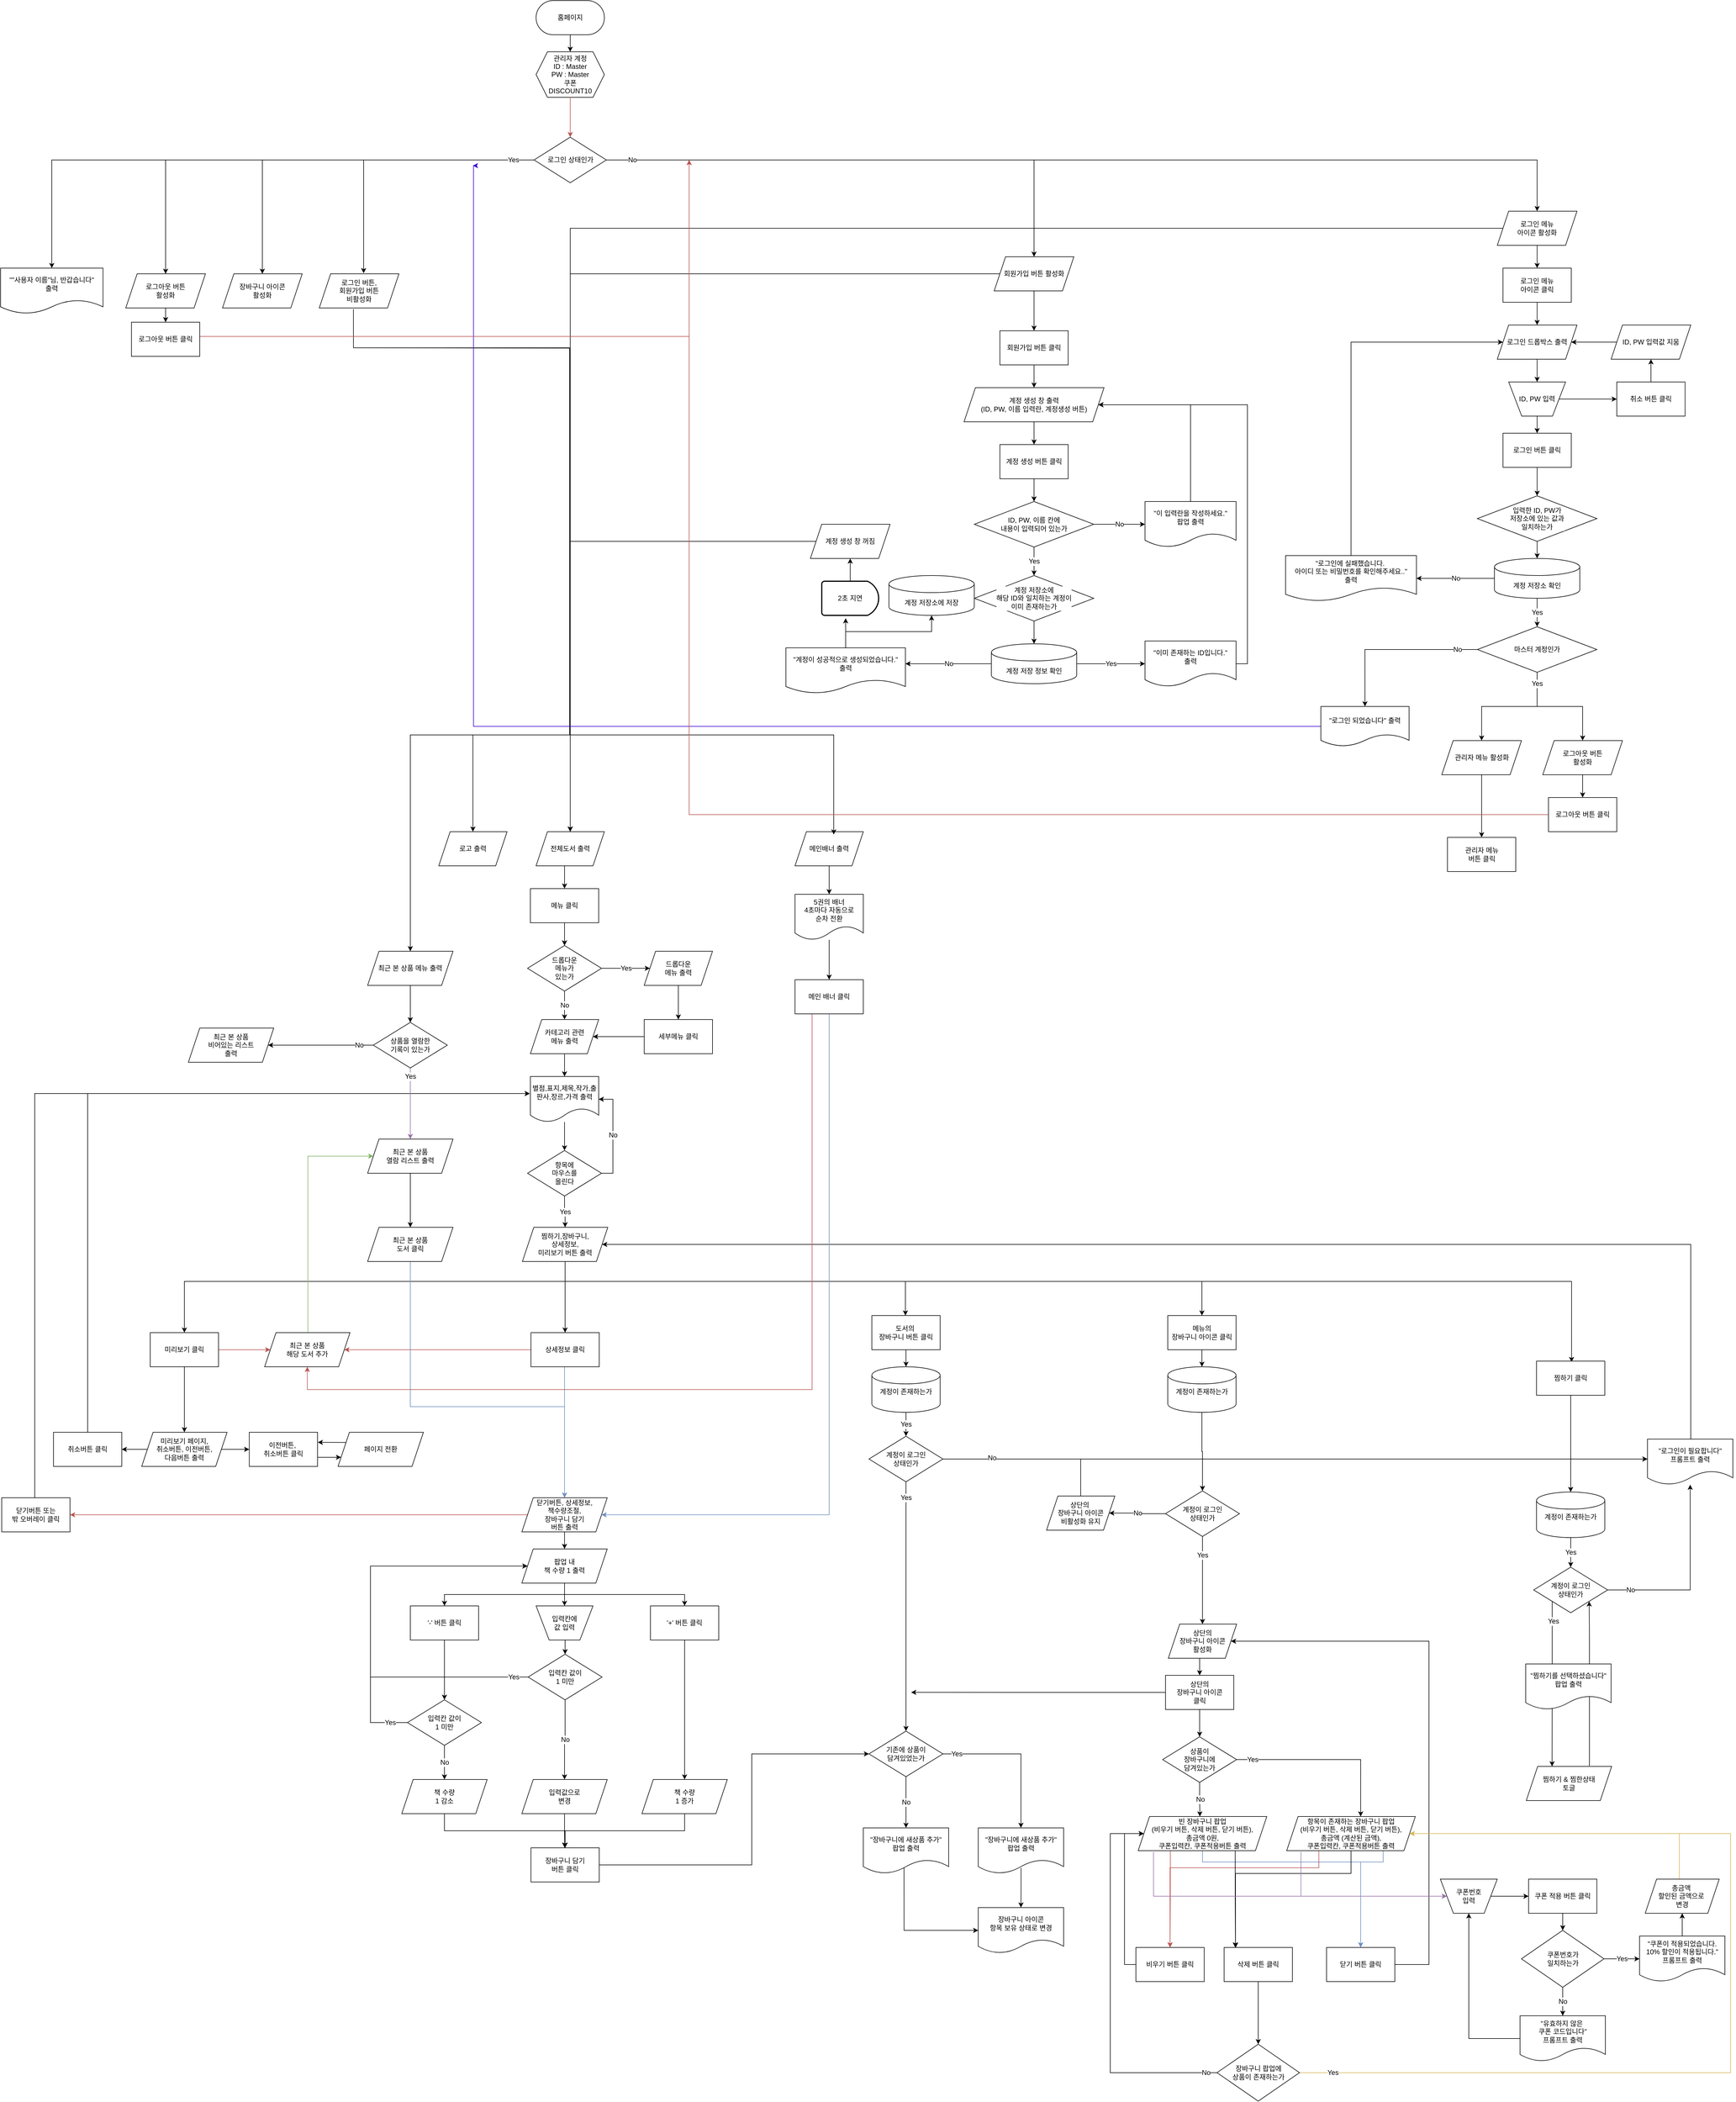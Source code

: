 <mxfile version="24.7.6">
  <diagram id="C5RBs43oDa-KdzZeNtuy" name="Page-1">
    <mxGraphModel dx="3052" dy="3544" grid="1" gridSize="10" guides="1" tooltips="1" connect="1" arrows="1" fold="1" page="1" pageScale="1" pageWidth="827" pageHeight="1169" math="0" shadow="0">
      <root>
        <mxCell id="WIyWlLk6GJQsqaUBKTNV-0" />
        <mxCell id="WIyWlLk6GJQsqaUBKTNV-1" parent="WIyWlLk6GJQsqaUBKTNV-0" />
        <mxCell id="Trn8S8U_fDd8YShinlyO-1" value="홈페이지" style="rounded=1;whiteSpace=wrap;html=1;strokeColor=#000000;align=center;verticalAlign=middle;fontFamily=Helvetica;fontSize=12;fontColor=default;labelBackgroundColor=default;fillColor=default;arcSize=50;" vertex="1" parent="WIyWlLk6GJQsqaUBKTNV-1">
          <mxGeometry x="1141" y="-1210" width="120" height="60" as="geometry" />
        </mxCell>
        <mxCell id="Trn8S8U_fDd8YShinlyO-145" style="edgeStyle=orthogonalEdgeStyle;rounded=0;orthogonalLoop=1;jettySize=auto;html=1;entryX=0.5;entryY=0;entryDx=0;entryDy=0;fontFamily=Helvetica;fontSize=12;fontColor=default;labelBackgroundColor=default;" edge="1" parent="WIyWlLk6GJQsqaUBKTNV-1" target="Trn8S8U_fDd8YShinlyO-4">
          <mxGeometry relative="1" as="geometry">
            <mxPoint x="830" y="-600" as="sourcePoint" />
          </mxGeometry>
        </mxCell>
        <mxCell id="Trn8S8U_fDd8YShinlyO-146" style="edgeStyle=orthogonalEdgeStyle;rounded=0;orthogonalLoop=1;jettySize=auto;html=1;entryX=0.5;entryY=0;entryDx=0;entryDy=0;fontFamily=Helvetica;fontSize=12;fontColor=default;labelBackgroundColor=default;" edge="1" parent="WIyWlLk6GJQsqaUBKTNV-1" target="Trn8S8U_fDd8YShinlyO-5">
          <mxGeometry relative="1" as="geometry">
            <mxPoint x="840" y="-600" as="sourcePoint" />
            <Array as="points">
              <mxPoint x="1200" y="-600" />
              <mxPoint x="1200" y="80" />
              <mxPoint x="1030" y="80" />
            </Array>
          </mxGeometry>
        </mxCell>
        <mxCell id="Trn8S8U_fDd8YShinlyO-250" style="edgeStyle=orthogonalEdgeStyle;rounded=0;orthogonalLoop=1;jettySize=auto;html=1;entryX=0.5;entryY=0;entryDx=0;entryDy=0;fontFamily=Helvetica;fontSize=12;fontColor=default;labelBackgroundColor=default;" edge="1" parent="WIyWlLk6GJQsqaUBKTNV-1" target="Trn8S8U_fDd8YShinlyO-244">
          <mxGeometry relative="1" as="geometry">
            <mxPoint x="830" y="-600" as="sourcePoint" />
            <Array as="points">
              <mxPoint x="1201" y="80" />
              <mxPoint x="920" y="80" />
            </Array>
          </mxGeometry>
        </mxCell>
        <mxCell id="Trn8S8U_fDd8YShinlyO-2" value="관리자 계정&lt;div&gt;ID : Master&lt;/div&gt;&lt;div&gt;PW : Master&lt;/div&gt;&lt;div&gt;쿠폰&lt;/div&gt;&lt;div&gt;DISCOUNT10&lt;/div&gt;" style="shape=hexagon;perimeter=hexagonPerimeter2;whiteSpace=wrap;html=1;fixedSize=1;strokeColor=default;align=center;verticalAlign=middle;fontFamily=Helvetica;fontSize=12;fontColor=default;labelBackgroundColor=default;fillColor=default;" vertex="1" parent="WIyWlLk6GJQsqaUBKTNV-1">
          <mxGeometry x="1141" y="-1120" width="120" height="80" as="geometry" />
        </mxCell>
        <mxCell id="Trn8S8U_fDd8YShinlyO-3" value="" style="endArrow=classic;html=1;rounded=0;fontFamily=Helvetica;fontSize=12;fontColor=default;labelBackgroundColor=default;exitX=0.5;exitY=1;exitDx=0;exitDy=0;verticalAlign=middle;" edge="1" parent="WIyWlLk6GJQsqaUBKTNV-1" source="Trn8S8U_fDd8YShinlyO-1" target="Trn8S8U_fDd8YShinlyO-2">
          <mxGeometry width="50" height="50" relative="1" as="geometry">
            <mxPoint x="1611" y="-810" as="sourcePoint" />
            <mxPoint x="1661" y="-860" as="targetPoint" />
          </mxGeometry>
        </mxCell>
        <mxCell id="Trn8S8U_fDd8YShinlyO-4" value="전체도서 출력" style="shape=parallelogram;perimeter=parallelogramPerimeter;whiteSpace=wrap;html=1;fixedSize=1;strokeColor=default;align=center;verticalAlign=middle;fontFamily=Helvetica;fontSize=12;fontColor=default;labelBackgroundColor=default;fillColor=default;" vertex="1" parent="WIyWlLk6GJQsqaUBKTNV-1">
          <mxGeometry x="1141" y="250" width="120" height="60" as="geometry" />
        </mxCell>
        <mxCell id="Trn8S8U_fDd8YShinlyO-5" value="로고 출력" style="shape=parallelogram;perimeter=parallelogramPerimeter;whiteSpace=wrap;html=1;fixedSize=1;strokeColor=default;align=center;verticalAlign=middle;fontFamily=Helvetica;fontSize=12;fontColor=default;labelBackgroundColor=default;fillColor=default;" vertex="1" parent="WIyWlLk6GJQsqaUBKTNV-1">
          <mxGeometry x="970" y="250" width="120" height="60" as="geometry" />
        </mxCell>
        <mxCell id="Trn8S8U_fDd8YShinlyO-12" value="메인배너 출력" style="shape=parallelogram;perimeter=parallelogramPerimeter;whiteSpace=wrap;html=1;fixedSize=1;strokeColor=default;align=center;verticalAlign=middle;fontFamily=Helvetica;fontSize=12;fontColor=default;labelBackgroundColor=default;fillColor=default;" vertex="1" parent="WIyWlLk6GJQsqaUBKTNV-1">
          <mxGeometry x="1596" y="250" width="120" height="60" as="geometry" />
        </mxCell>
        <mxCell id="Trn8S8U_fDd8YShinlyO-266" value="" style="edgeStyle=orthogonalEdgeStyle;rounded=0;orthogonalLoop=1;jettySize=auto;html=1;fontFamily=Helvetica;fontSize=12;fontColor=default;labelBackgroundColor=default;entryX=0.5;entryY=0;entryDx=0;entryDy=0;" edge="1" parent="WIyWlLk6GJQsqaUBKTNV-1" source="Trn8S8U_fDd8YShinlyO-13" target="Trn8S8U_fDd8YShinlyO-267">
          <mxGeometry relative="1" as="geometry">
            <mxPoint x="1656" y="500" as="targetPoint" />
          </mxGeometry>
        </mxCell>
        <mxCell id="Trn8S8U_fDd8YShinlyO-13" value="5권의 배너&lt;div&gt;4초마다 자동으로&lt;/div&gt;&lt;div&gt;순차 전환&lt;/div&gt;" style="shape=document;whiteSpace=wrap;html=1;boundedLbl=1;strokeColor=default;align=center;verticalAlign=middle;fontFamily=Helvetica;fontSize=12;fontColor=default;labelBackgroundColor=default;fillColor=default;" vertex="1" parent="WIyWlLk6GJQsqaUBKTNV-1">
          <mxGeometry x="1596" y="360" width="120" height="80" as="geometry" />
        </mxCell>
        <mxCell id="Trn8S8U_fDd8YShinlyO-14" value="" style="endArrow=classic;html=1;rounded=0;fontFamily=Helvetica;fontSize=12;fontColor=default;labelBackgroundColor=default;exitX=0.5;exitY=1;exitDx=0;exitDy=0;entryX=0.5;entryY=0;entryDx=0;entryDy=0;verticalAlign=middle;" edge="1" parent="WIyWlLk6GJQsqaUBKTNV-1" source="Trn8S8U_fDd8YShinlyO-12" target="Trn8S8U_fDd8YShinlyO-13">
          <mxGeometry width="50" height="50" relative="1" as="geometry">
            <mxPoint x="2026" y="420" as="sourcePoint" />
            <mxPoint x="2076" y="370" as="targetPoint" />
          </mxGeometry>
        </mxCell>
        <mxCell id="Trn8S8U_fDd8YShinlyO-24" value="" style="edgeStyle=orthogonalEdgeStyle;rounded=0;orthogonalLoop=1;jettySize=auto;html=1;fontFamily=Helvetica;fontSize=12;fontColor=default;labelBackgroundColor=default;" edge="1" parent="WIyWlLk6GJQsqaUBKTNV-1" source="Trn8S8U_fDd8YShinlyO-16" target="Trn8S8U_fDd8YShinlyO-18">
          <mxGeometry relative="1" as="geometry" />
        </mxCell>
        <mxCell id="Trn8S8U_fDd8YShinlyO-16" value="메뉴 클릭" style="rounded=0;whiteSpace=wrap;html=1;strokeColor=default;align=center;verticalAlign=middle;fontFamily=Helvetica;fontSize=12;fontColor=default;labelBackgroundColor=default;fillColor=default;" vertex="1" parent="WIyWlLk6GJQsqaUBKTNV-1">
          <mxGeometry x="1131" y="350" width="120" height="60" as="geometry" />
        </mxCell>
        <mxCell id="Trn8S8U_fDd8YShinlyO-17" value="" style="endArrow=classic;html=1;rounded=0;fontFamily=Helvetica;fontSize=12;fontColor=default;labelBackgroundColor=default;exitX=0.417;exitY=1;exitDx=0;exitDy=0;exitPerimeter=0;entryX=0.5;entryY=0;entryDx=0;entryDy=0;verticalAlign=middle;" edge="1" parent="WIyWlLk6GJQsqaUBKTNV-1" source="Trn8S8U_fDd8YShinlyO-4" target="Trn8S8U_fDd8YShinlyO-16">
          <mxGeometry width="50" height="50" relative="1" as="geometry">
            <mxPoint x="1901" y="460" as="sourcePoint" />
            <mxPoint x="1951" y="410" as="targetPoint" />
          </mxGeometry>
        </mxCell>
        <mxCell id="Trn8S8U_fDd8YShinlyO-18" value="드롭다운&lt;div&gt;메뉴가&lt;/div&gt;&lt;div&gt;있는가&lt;/div&gt;" style="rhombus;whiteSpace=wrap;html=1;strokeColor=default;align=center;verticalAlign=middle;fontFamily=Helvetica;fontSize=12;fontColor=default;labelBackgroundColor=default;fillColor=default;" vertex="1" parent="WIyWlLk6GJQsqaUBKTNV-1">
          <mxGeometry x="1126" y="450" width="130" height="80" as="geometry" />
        </mxCell>
        <mxCell id="Trn8S8U_fDd8YShinlyO-19" value="" style="endArrow=classic;html=1;rounded=0;fontFamily=Helvetica;fontSize=12;fontColor=default;labelBackgroundColor=default;exitX=0.5;exitY=1;exitDx=0;exitDy=0;entryX=0.5;entryY=0;entryDx=0;entryDy=0;" edge="1" parent="WIyWlLk6GJQsqaUBKTNV-1" source="Trn8S8U_fDd8YShinlyO-16" target="Trn8S8U_fDd8YShinlyO-18">
          <mxGeometry width="50" height="50" relative="1" as="geometry">
            <mxPoint x="1901" y="460" as="sourcePoint" />
            <mxPoint x="1951" y="410" as="targetPoint" />
          </mxGeometry>
        </mxCell>
        <mxCell id="Trn8S8U_fDd8YShinlyO-20" value="드롭다운&lt;div&gt;메뉴 출력&lt;/div&gt;" style="shape=parallelogram;perimeter=parallelogramPerimeter;whiteSpace=wrap;html=1;fixedSize=1;strokeColor=default;align=center;verticalAlign=middle;fontFamily=Helvetica;fontSize=12;fontColor=default;labelBackgroundColor=default;fillColor=default;" vertex="1" parent="WIyWlLk6GJQsqaUBKTNV-1">
          <mxGeometry x="1331" y="460" width="120" height="60" as="geometry" />
        </mxCell>
        <mxCell id="Trn8S8U_fDd8YShinlyO-21" value="" style="endArrow=classic;html=1;rounded=0;fontFamily=Helvetica;fontSize=12;fontColor=default;labelBackgroundColor=default;exitX=1;exitY=0.5;exitDx=0;exitDy=0;entryX=0;entryY=0.5;entryDx=0;entryDy=0;" edge="1" parent="WIyWlLk6GJQsqaUBKTNV-1" source="Trn8S8U_fDd8YShinlyO-18" target="Trn8S8U_fDd8YShinlyO-20">
          <mxGeometry relative="1" as="geometry">
            <mxPoint x="1881" y="430" as="sourcePoint" />
            <mxPoint x="1981" y="430" as="targetPoint" />
          </mxGeometry>
        </mxCell>
        <mxCell id="Trn8S8U_fDd8YShinlyO-22" value="Yes" style="edgeLabel;resizable=0;html=1;;align=center;verticalAlign=middle;strokeColor=default;fontFamily=Helvetica;fontSize=12;fontColor=default;labelBackgroundColor=default;fillColor=default;" connectable="0" vertex="1" parent="Trn8S8U_fDd8YShinlyO-21">
          <mxGeometry relative="1" as="geometry" />
        </mxCell>
        <mxCell id="Trn8S8U_fDd8YShinlyO-30" style="edgeStyle=orthogonalEdgeStyle;rounded=0;orthogonalLoop=1;jettySize=auto;html=1;exitX=0;exitY=0.5;exitDx=0;exitDy=0;entryX=1;entryY=0.5;entryDx=0;entryDy=0;fontFamily=Helvetica;fontSize=12;fontColor=default;labelBackgroundColor=default;" edge="1" parent="WIyWlLk6GJQsqaUBKTNV-1" source="Trn8S8U_fDd8YShinlyO-23" target="Trn8S8U_fDd8YShinlyO-26">
          <mxGeometry relative="1" as="geometry" />
        </mxCell>
        <mxCell id="Trn8S8U_fDd8YShinlyO-23" value="세부메뉴 클릭" style="rounded=0;whiteSpace=wrap;html=1;strokeColor=default;align=center;verticalAlign=middle;fontFamily=Helvetica;fontSize=12;fontColor=default;labelBackgroundColor=default;fillColor=default;" vertex="1" parent="WIyWlLk6GJQsqaUBKTNV-1">
          <mxGeometry x="1331" y="580" width="120" height="60" as="geometry" />
        </mxCell>
        <mxCell id="Trn8S8U_fDd8YShinlyO-25" value="" style="endArrow=classic;html=1;rounded=0;fontFamily=Helvetica;fontSize=12;fontColor=default;labelBackgroundColor=default;exitX=0.5;exitY=1;exitDx=0;exitDy=0;entryX=0.5;entryY=0;entryDx=0;entryDy=0;" edge="1" parent="WIyWlLk6GJQsqaUBKTNV-1" source="Trn8S8U_fDd8YShinlyO-20" target="Trn8S8U_fDd8YShinlyO-23">
          <mxGeometry width="50" height="50" relative="1" as="geometry">
            <mxPoint x="1201" y="420" as="sourcePoint" />
            <mxPoint x="1201" y="460" as="targetPoint" />
          </mxGeometry>
        </mxCell>
        <mxCell id="Trn8S8U_fDd8YShinlyO-34" style="edgeStyle=orthogonalEdgeStyle;rounded=0;orthogonalLoop=1;jettySize=auto;html=1;exitX=0.5;exitY=1;exitDx=0;exitDy=0;entryX=0.5;entryY=0;entryDx=0;entryDy=0;fontFamily=Helvetica;fontSize=12;fontColor=default;labelBackgroundColor=default;" edge="1" parent="WIyWlLk6GJQsqaUBKTNV-1" source="Trn8S8U_fDd8YShinlyO-26" target="Trn8S8U_fDd8YShinlyO-33">
          <mxGeometry relative="1" as="geometry" />
        </mxCell>
        <mxCell id="Trn8S8U_fDd8YShinlyO-26" value="카테고리 관련&lt;div&gt;메뉴 출력&lt;/div&gt;" style="shape=parallelogram;perimeter=parallelogramPerimeter;whiteSpace=wrap;html=1;fixedSize=1;strokeColor=default;align=center;verticalAlign=middle;fontFamily=Helvetica;fontSize=12;fontColor=default;labelBackgroundColor=default;fillColor=default;" vertex="1" parent="WIyWlLk6GJQsqaUBKTNV-1">
          <mxGeometry x="1131" y="580" width="120" height="60" as="geometry" />
        </mxCell>
        <mxCell id="Trn8S8U_fDd8YShinlyO-27" value="" style="endArrow=classic;html=1;rounded=0;fontFamily=Helvetica;fontSize=12;fontColor=default;labelBackgroundColor=default;exitX=0.5;exitY=1;exitDx=0;exitDy=0;entryX=0.5;entryY=0;entryDx=0;entryDy=0;" edge="1" parent="WIyWlLk6GJQsqaUBKTNV-1" source="Trn8S8U_fDd8YShinlyO-18" target="Trn8S8U_fDd8YShinlyO-26">
          <mxGeometry relative="1" as="geometry">
            <mxPoint x="1266" y="500" as="sourcePoint" />
            <mxPoint x="1351" y="500" as="targetPoint" />
          </mxGeometry>
        </mxCell>
        <mxCell id="Trn8S8U_fDd8YShinlyO-28" value="No" style="edgeLabel;resizable=0;html=1;;align=center;verticalAlign=middle;strokeColor=default;fontFamily=Helvetica;fontSize=12;fontColor=default;labelBackgroundColor=default;fillColor=default;" connectable="0" vertex="1" parent="Trn8S8U_fDd8YShinlyO-27">
          <mxGeometry relative="1" as="geometry" />
        </mxCell>
        <mxCell id="Trn8S8U_fDd8YShinlyO-37" style="edgeStyle=orthogonalEdgeStyle;rounded=0;orthogonalLoop=1;jettySize=auto;html=1;entryX=0.5;entryY=0;entryDx=0;entryDy=0;fontFamily=Helvetica;fontSize=12;fontColor=default;labelBackgroundColor=default;" edge="1" parent="WIyWlLk6GJQsqaUBKTNV-1" source="Trn8S8U_fDd8YShinlyO-33" target="Trn8S8U_fDd8YShinlyO-35">
          <mxGeometry relative="1" as="geometry" />
        </mxCell>
        <mxCell id="Trn8S8U_fDd8YShinlyO-33" value="별점,표지,제목,작가,출판사,장르,가격 출력" style="shape=document;whiteSpace=wrap;html=1;boundedLbl=1;strokeColor=default;align=center;verticalAlign=middle;fontFamily=Helvetica;fontSize=12;fontColor=default;labelBackgroundColor=default;fillColor=default;" vertex="1" parent="WIyWlLk6GJQsqaUBKTNV-1">
          <mxGeometry x="1131" y="680" width="120" height="80" as="geometry" />
        </mxCell>
        <mxCell id="Trn8S8U_fDd8YShinlyO-36" value="No" style="edgeStyle=orthogonalEdgeStyle;rounded=0;orthogonalLoop=1;jettySize=auto;html=1;exitX=1;exitY=0.5;exitDx=0;exitDy=0;entryX=1;entryY=0.5;entryDx=0;entryDy=0;fontFamily=Helvetica;fontSize=12;fontColor=default;labelBackgroundColor=default;" edge="1" parent="WIyWlLk6GJQsqaUBKTNV-1" source="Trn8S8U_fDd8YShinlyO-35" target="Trn8S8U_fDd8YShinlyO-33">
          <mxGeometry relative="1" as="geometry" />
        </mxCell>
        <mxCell id="Trn8S8U_fDd8YShinlyO-39" value="Yes" style="edgeStyle=orthogonalEdgeStyle;rounded=0;orthogonalLoop=1;jettySize=auto;html=1;exitX=0.5;exitY=1;exitDx=0;exitDy=0;entryX=0.5;entryY=0;entryDx=0;entryDy=0;fontFamily=Helvetica;fontSize=12;fontColor=default;labelBackgroundColor=default;" edge="1" parent="WIyWlLk6GJQsqaUBKTNV-1" source="Trn8S8U_fDd8YShinlyO-35" target="Trn8S8U_fDd8YShinlyO-38">
          <mxGeometry relative="1" as="geometry">
            <mxPoint x="1191" y="945" as="sourcePoint" />
          </mxGeometry>
        </mxCell>
        <mxCell id="Trn8S8U_fDd8YShinlyO-35" value="항목에&lt;div&gt;마우스를&lt;/div&gt;&lt;div&gt;올린다&lt;/div&gt;" style="rhombus;whiteSpace=wrap;html=1;strokeColor=default;align=center;verticalAlign=middle;fontFamily=Helvetica;fontSize=12;fontColor=default;labelBackgroundColor=default;fillColor=default;" vertex="1" parent="WIyWlLk6GJQsqaUBKTNV-1">
          <mxGeometry x="1126" y="810" width="130" height="80" as="geometry" />
        </mxCell>
        <mxCell id="Trn8S8U_fDd8YShinlyO-49" style="edgeStyle=orthogonalEdgeStyle;rounded=0;orthogonalLoop=1;jettySize=auto;html=1;exitX=0.5;exitY=1;exitDx=0;exitDy=0;entryX=0.5;entryY=0;entryDx=0;entryDy=0;fontFamily=Helvetica;fontSize=12;fontColor=default;labelBackgroundColor=default;" edge="1" parent="WIyWlLk6GJQsqaUBKTNV-1" source="Trn8S8U_fDd8YShinlyO-38" target="Trn8S8U_fDd8YShinlyO-47">
          <mxGeometry relative="1" as="geometry" />
        </mxCell>
        <mxCell id="Trn8S8U_fDd8YShinlyO-116" style="edgeStyle=orthogonalEdgeStyle;rounded=0;orthogonalLoop=1;jettySize=auto;html=1;exitX=0.5;exitY=1;exitDx=0;exitDy=0;entryX=0.5;entryY=0;entryDx=0;entryDy=0;fontFamily=Helvetica;fontSize=12;fontColor=default;labelBackgroundColor=default;" edge="1" parent="WIyWlLk6GJQsqaUBKTNV-1" source="Trn8S8U_fDd8YShinlyO-38" target="Trn8S8U_fDd8YShinlyO-40">
          <mxGeometry relative="1" as="geometry">
            <Array as="points">
              <mxPoint x="1192" y="1040" />
              <mxPoint x="523" y="1040" />
            </Array>
          </mxGeometry>
        </mxCell>
        <mxCell id="Trn8S8U_fDd8YShinlyO-131" style="edgeStyle=orthogonalEdgeStyle;rounded=0;orthogonalLoop=1;jettySize=auto;html=1;exitX=0.5;exitY=1;exitDx=0;exitDy=0;entryX=0.513;entryY=0.028;entryDx=0;entryDy=0;fontFamily=Helvetica;fontSize=12;fontColor=default;labelBackgroundColor=default;entryPerimeter=0;" edge="1" parent="WIyWlLk6GJQsqaUBKTNV-1" source="Trn8S8U_fDd8YShinlyO-38" target="Trn8S8U_fDd8YShinlyO-117">
          <mxGeometry relative="1" as="geometry">
            <Array as="points">
              <mxPoint x="1192" y="1040" />
              <mxPoint x="2961" y="1040" />
            </Array>
          </mxGeometry>
        </mxCell>
        <mxCell id="Trn8S8U_fDd8YShinlyO-168" style="edgeStyle=orthogonalEdgeStyle;rounded=0;orthogonalLoop=1;jettySize=auto;html=1;exitX=0.5;exitY=1;exitDx=0;exitDy=0;fontFamily=Helvetica;fontSize=12;fontColor=default;labelBackgroundColor=default;" edge="1" parent="WIyWlLk6GJQsqaUBKTNV-1" source="Trn8S8U_fDd8YShinlyO-38" target="Trn8S8U_fDd8YShinlyO-95">
          <mxGeometry relative="1" as="geometry">
            <Array as="points">
              <mxPoint x="1192" y="1040" />
              <mxPoint x="1790" y="1040" />
            </Array>
          </mxGeometry>
        </mxCell>
        <mxCell id="Trn8S8U_fDd8YShinlyO-377" style="edgeStyle=orthogonalEdgeStyle;rounded=0;orthogonalLoop=1;jettySize=auto;html=1;exitX=0.5;exitY=1;exitDx=0;exitDy=0;entryX=0.5;entryY=0;entryDx=0;entryDy=0;fontFamily=Helvetica;fontSize=12;fontColor=default;labelBackgroundColor=default;" edge="1" parent="WIyWlLk6GJQsqaUBKTNV-1" source="Trn8S8U_fDd8YShinlyO-38" target="Trn8S8U_fDd8YShinlyO-374">
          <mxGeometry relative="1" as="geometry">
            <Array as="points">
              <mxPoint x="1192" y="1040" />
              <mxPoint x="2311" y="1040" />
            </Array>
          </mxGeometry>
        </mxCell>
        <mxCell id="Trn8S8U_fDd8YShinlyO-38" value="찜하기,장바구니,&lt;div&gt;상세정보,&lt;/div&gt;&lt;div&gt;미리보기 버튼 출력&lt;/div&gt;" style="shape=parallelogram;perimeter=parallelogramPerimeter;whiteSpace=wrap;html=1;fixedSize=1;strokeColor=default;align=center;verticalAlign=middle;fontFamily=Helvetica;fontSize=12;fontColor=default;labelBackgroundColor=default;fillColor=default;" vertex="1" parent="WIyWlLk6GJQsqaUBKTNV-1">
          <mxGeometry x="1117" y="945" width="150" height="60" as="geometry" />
        </mxCell>
        <mxCell id="Trn8S8U_fDd8YShinlyO-43" style="edgeStyle=orthogonalEdgeStyle;rounded=0;orthogonalLoop=1;jettySize=auto;html=1;exitX=0.5;exitY=1;exitDx=0;exitDy=0;entryX=0.5;entryY=0;entryDx=0;entryDy=0;fontFamily=Helvetica;fontSize=12;fontColor=default;labelBackgroundColor=default;" edge="1" parent="WIyWlLk6GJQsqaUBKTNV-1" source="Trn8S8U_fDd8YShinlyO-40" target="Trn8S8U_fDd8YShinlyO-42">
          <mxGeometry relative="1" as="geometry" />
        </mxCell>
        <mxCell id="Trn8S8U_fDd8YShinlyO-247" style="edgeStyle=orthogonalEdgeStyle;rounded=0;orthogonalLoop=1;jettySize=auto;html=1;exitX=1;exitY=0.5;exitDx=0;exitDy=0;entryX=0;entryY=0.5;entryDx=0;entryDy=0;fontFamily=Helvetica;fontSize=12;fontColor=default;labelBackgroundColor=default;fillColor=#f8cecc;strokeColor=#b85450;" edge="1" parent="WIyWlLk6GJQsqaUBKTNV-1" source="Trn8S8U_fDd8YShinlyO-40" target="Trn8S8U_fDd8YShinlyO-246">
          <mxGeometry relative="1" as="geometry" />
        </mxCell>
        <mxCell id="Trn8S8U_fDd8YShinlyO-40" value="미리보기 클릭" style="rounded=0;whiteSpace=wrap;html=1;strokeColor=default;align=center;verticalAlign=middle;fontFamily=Helvetica;fontSize=12;fontColor=default;labelBackgroundColor=default;fillColor=default;" vertex="1" parent="WIyWlLk6GJQsqaUBKTNV-1">
          <mxGeometry x="463" y="1130" width="120" height="60" as="geometry" />
        </mxCell>
        <mxCell id="Trn8S8U_fDd8YShinlyO-45" style="edgeStyle=orthogonalEdgeStyle;rounded=0;orthogonalLoop=1;jettySize=auto;html=1;exitX=0;exitY=0.5;exitDx=0;exitDy=0;entryX=1;entryY=0.5;entryDx=0;entryDy=0;fontFamily=Helvetica;fontSize=12;fontColor=default;labelBackgroundColor=default;" edge="1" parent="WIyWlLk6GJQsqaUBKTNV-1" source="Trn8S8U_fDd8YShinlyO-42" target="Trn8S8U_fDd8YShinlyO-44">
          <mxGeometry relative="1" as="geometry" />
        </mxCell>
        <mxCell id="Trn8S8U_fDd8YShinlyO-230" style="edgeStyle=orthogonalEdgeStyle;rounded=0;orthogonalLoop=1;jettySize=auto;html=1;exitX=1;exitY=0.5;exitDx=0;exitDy=0;entryX=0;entryY=0.5;entryDx=0;entryDy=0;fontFamily=Helvetica;fontSize=12;fontColor=default;labelBackgroundColor=default;fillColor=#f8cecc;strokeColor=#000000;" edge="1" parent="WIyWlLk6GJQsqaUBKTNV-1" source="Trn8S8U_fDd8YShinlyO-42" target="Trn8S8U_fDd8YShinlyO-229">
          <mxGeometry relative="1" as="geometry" />
        </mxCell>
        <mxCell id="Trn8S8U_fDd8YShinlyO-42" value="미리보기 페이지,&lt;div&gt;취소버튼, 이전버튼,&lt;/div&gt;&lt;div&gt;다음버튼 출력&lt;/div&gt;" style="shape=parallelogram;perimeter=parallelogramPerimeter;whiteSpace=wrap;html=1;fixedSize=1;strokeColor=default;align=center;verticalAlign=middle;fontFamily=Helvetica;fontSize=12;fontColor=default;labelBackgroundColor=default;fillColor=default;" vertex="1" parent="WIyWlLk6GJQsqaUBKTNV-1">
          <mxGeometry x="448" y="1305" width="150" height="60" as="geometry" />
        </mxCell>
        <mxCell id="Trn8S8U_fDd8YShinlyO-44" value="취소버튼 클릭" style="rounded=0;whiteSpace=wrap;html=1;strokeColor=default;align=center;verticalAlign=middle;fontFamily=Helvetica;fontSize=12;fontColor=default;labelBackgroundColor=default;fillColor=default;" vertex="1" parent="WIyWlLk6GJQsqaUBKTNV-1">
          <mxGeometry x="293" y="1305" width="120" height="60" as="geometry" />
        </mxCell>
        <mxCell id="Trn8S8U_fDd8YShinlyO-46" style="edgeStyle=orthogonalEdgeStyle;rounded=0;orthogonalLoop=1;jettySize=auto;html=1;exitX=0.5;exitY=0;exitDx=0;exitDy=0;fontFamily=Helvetica;fontSize=12;fontColor=default;labelBackgroundColor=default;" edge="1" parent="WIyWlLk6GJQsqaUBKTNV-1" source="Trn8S8U_fDd8YShinlyO-44">
          <mxGeometry relative="1" as="geometry">
            <mxPoint x="1130" y="710" as="targetPoint" />
            <Array as="points">
              <mxPoint x="750" y="710" />
              <mxPoint x="1130" y="710" />
            </Array>
          </mxGeometry>
        </mxCell>
        <mxCell id="Trn8S8U_fDd8YShinlyO-51" style="edgeStyle=orthogonalEdgeStyle;rounded=0;orthogonalLoop=1;jettySize=auto;html=1;exitX=0.5;exitY=1;exitDx=0;exitDy=0;entryX=0.5;entryY=0;entryDx=0;entryDy=0;fontFamily=Helvetica;fontSize=12;fontColor=default;labelBackgroundColor=default;fillColor=#dae8fc;strokeColor=#6c8ebf;" edge="1" parent="WIyWlLk6GJQsqaUBKTNV-1" source="Trn8S8U_fDd8YShinlyO-47" target="Trn8S8U_fDd8YShinlyO-50">
          <mxGeometry relative="1" as="geometry">
            <Array as="points">
              <mxPoint x="1191" y="1190" />
            </Array>
          </mxGeometry>
        </mxCell>
        <mxCell id="Trn8S8U_fDd8YShinlyO-248" style="edgeStyle=orthogonalEdgeStyle;rounded=0;orthogonalLoop=1;jettySize=auto;html=1;exitX=0;exitY=0.5;exitDx=0;exitDy=0;entryX=1;entryY=0.5;entryDx=0;entryDy=0;fontFamily=Helvetica;fontSize=12;fontColor=default;labelBackgroundColor=default;fillColor=#f8cecc;strokeColor=#b85450;" edge="1" parent="WIyWlLk6GJQsqaUBKTNV-1" source="Trn8S8U_fDd8YShinlyO-47" target="Trn8S8U_fDd8YShinlyO-246">
          <mxGeometry relative="1" as="geometry">
            <mxPoint x="1015" y="1160" as="sourcePoint" />
          </mxGeometry>
        </mxCell>
        <mxCell id="Trn8S8U_fDd8YShinlyO-47" value="상세정보 클릭" style="rounded=0;whiteSpace=wrap;html=1;strokeColor=default;align=center;verticalAlign=middle;fontFamily=Helvetica;fontSize=12;fontColor=default;labelBackgroundColor=default;fillColor=default;" vertex="1" parent="WIyWlLk6GJQsqaUBKTNV-1">
          <mxGeometry x="1132" y="1130" width="120" height="60" as="geometry" />
        </mxCell>
        <mxCell id="Trn8S8U_fDd8YShinlyO-56" style="edgeStyle=orthogonalEdgeStyle;rounded=0;orthogonalLoop=1;jettySize=auto;html=1;exitX=1;exitY=0.5;exitDx=0;exitDy=0;entryX=1;entryY=0.5;entryDx=0;entryDy=0;fontFamily=Helvetica;fontSize=12;fontColor=default;labelBackgroundColor=default;fillColor=#f8cecc;strokeColor=#b85450;" edge="1" parent="WIyWlLk6GJQsqaUBKTNV-1" source="Trn8S8U_fDd8YShinlyO-50" target="Trn8S8U_fDd8YShinlyO-53">
          <mxGeometry relative="1" as="geometry" />
        </mxCell>
        <mxCell id="Trn8S8U_fDd8YShinlyO-59" style="edgeStyle=orthogonalEdgeStyle;rounded=0;orthogonalLoop=1;jettySize=auto;html=1;exitX=0.5;exitY=1;exitDx=0;exitDy=0;entryX=0.5;entryY=0;entryDx=0;entryDy=0;fontFamily=Helvetica;fontSize=12;fontColor=default;labelBackgroundColor=default;" edge="1" parent="WIyWlLk6GJQsqaUBKTNV-1" source="Trn8S8U_fDd8YShinlyO-50" target="Trn8S8U_fDd8YShinlyO-58">
          <mxGeometry relative="1" as="geometry" />
        </mxCell>
        <mxCell id="Trn8S8U_fDd8YShinlyO-50" value="닫기버튼, 상세정보,&lt;div&gt;책수량조절,&lt;/div&gt;&lt;div&gt;장바구니 담기&lt;/div&gt;&lt;div&gt;버튼 출력&lt;/div&gt;" style="shape=parallelogram;perimeter=parallelogramPerimeter;whiteSpace=wrap;html=1;fixedSize=1;strokeColor=default;align=center;verticalAlign=middle;fontFamily=Helvetica;fontSize=12;fontColor=default;labelBackgroundColor=default;fillColor=default;" vertex="1" parent="WIyWlLk6GJQsqaUBKTNV-1">
          <mxGeometry x="1116" y="1420" width="150" height="60" as="geometry" />
        </mxCell>
        <mxCell id="Trn8S8U_fDd8YShinlyO-57" style="edgeStyle=orthogonalEdgeStyle;rounded=0;orthogonalLoop=1;jettySize=auto;html=1;fontFamily=Helvetica;fontSize=12;fontColor=default;labelBackgroundColor=default;exitX=0.5;exitY=0;exitDx=0;exitDy=0;" edge="1" parent="WIyWlLk6GJQsqaUBKTNV-1" source="Trn8S8U_fDd8YShinlyO-53">
          <mxGeometry relative="1" as="geometry">
            <mxPoint x="370" y="1350" as="sourcePoint" />
            <mxPoint x="1130" y="710" as="targetPoint" />
            <Array as="points">
              <mxPoint x="260" y="1420" />
              <mxPoint x="260" y="710" />
            </Array>
          </mxGeometry>
        </mxCell>
        <mxCell id="Trn8S8U_fDd8YShinlyO-53" value="닫기버튼 또는&lt;div&gt;밖 오버레이 클릭&lt;/div&gt;" style="rounded=0;whiteSpace=wrap;html=1;strokeColor=default;align=center;verticalAlign=middle;fontFamily=Helvetica;fontSize=12;fontColor=default;labelBackgroundColor=default;fillColor=default;" vertex="1" parent="WIyWlLk6GJQsqaUBKTNV-1">
          <mxGeometry x="202" y="1420" width="120" height="60" as="geometry" />
        </mxCell>
        <mxCell id="Trn8S8U_fDd8YShinlyO-65" style="edgeStyle=orthogonalEdgeStyle;rounded=0;orthogonalLoop=1;jettySize=auto;html=1;exitX=0.5;exitY=1;exitDx=0;exitDy=0;entryX=0.5;entryY=0;entryDx=0;entryDy=0;fontFamily=Helvetica;fontSize=12;fontColor=default;labelBackgroundColor=default;" edge="1" parent="WIyWlLk6GJQsqaUBKTNV-1" source="Trn8S8U_fDd8YShinlyO-58" target="Trn8S8U_fDd8YShinlyO-64">
          <mxGeometry relative="1" as="geometry" />
        </mxCell>
        <mxCell id="Trn8S8U_fDd8YShinlyO-66" style="edgeStyle=orthogonalEdgeStyle;rounded=0;orthogonalLoop=1;jettySize=auto;html=1;exitX=0.5;exitY=1;exitDx=0;exitDy=0;entryX=0.5;entryY=0;entryDx=0;entryDy=0;fontFamily=Helvetica;fontSize=12;fontColor=default;labelBackgroundColor=default;" edge="1" parent="WIyWlLk6GJQsqaUBKTNV-1" source="Trn8S8U_fDd8YShinlyO-58" target="Trn8S8U_fDd8YShinlyO-61">
          <mxGeometry relative="1" as="geometry" />
        </mxCell>
        <mxCell id="Trn8S8U_fDd8YShinlyO-67" style="edgeStyle=orthogonalEdgeStyle;rounded=0;orthogonalLoop=1;jettySize=auto;html=1;exitX=0.5;exitY=1;exitDx=0;exitDy=0;entryX=0.5;entryY=0;entryDx=0;entryDy=0;fontFamily=Helvetica;fontSize=12;fontColor=default;labelBackgroundColor=default;" edge="1" parent="WIyWlLk6GJQsqaUBKTNV-1" source="Trn8S8U_fDd8YShinlyO-58" target="Trn8S8U_fDd8YShinlyO-60">
          <mxGeometry relative="1" as="geometry" />
        </mxCell>
        <mxCell id="Trn8S8U_fDd8YShinlyO-58" value="팝업 내&lt;div&gt;책 수량 1 출력&lt;/div&gt;" style="shape=parallelogram;perimeter=parallelogramPerimeter;whiteSpace=wrap;html=1;fixedSize=1;strokeColor=default;align=center;verticalAlign=middle;fontFamily=Helvetica;fontSize=12;fontColor=default;labelBackgroundColor=default;fillColor=default;" vertex="1" parent="WIyWlLk6GJQsqaUBKTNV-1">
          <mxGeometry x="1116" y="1510" width="150" height="60" as="geometry" />
        </mxCell>
        <mxCell id="Trn8S8U_fDd8YShinlyO-84" style="edgeStyle=orthogonalEdgeStyle;rounded=0;orthogonalLoop=1;jettySize=auto;html=1;exitX=0.5;exitY=1;exitDx=0;exitDy=0;entryX=0.5;entryY=0;entryDx=0;entryDy=0;fontFamily=Helvetica;fontSize=12;fontColor=default;labelBackgroundColor=default;" edge="1" parent="WIyWlLk6GJQsqaUBKTNV-1" source="Trn8S8U_fDd8YShinlyO-60" target="Trn8S8U_fDd8YShinlyO-72">
          <mxGeometry relative="1" as="geometry">
            <mxPoint x="1690" y="1670" as="sourcePoint" />
            <mxPoint x="1690" y="1915" as="targetPoint" />
          </mxGeometry>
        </mxCell>
        <mxCell id="Trn8S8U_fDd8YShinlyO-60" value="&#39;+&#39; 버튼 클릭" style="rounded=0;whiteSpace=wrap;html=1;strokeColor=default;align=center;verticalAlign=middle;fontFamily=Helvetica;fontSize=12;fontColor=default;labelBackgroundColor=default;fillColor=default;" vertex="1" parent="WIyWlLk6GJQsqaUBKTNV-1">
          <mxGeometry x="1342" y="1610" width="120" height="60" as="geometry" />
        </mxCell>
        <mxCell id="Trn8S8U_fDd8YShinlyO-76" style="edgeStyle=orthogonalEdgeStyle;rounded=0;orthogonalLoop=1;jettySize=auto;html=1;exitX=0.5;exitY=1;exitDx=0;exitDy=0;entryX=0.5;entryY=0;entryDx=0;entryDy=0;fontFamily=Helvetica;fontSize=12;fontColor=default;labelBackgroundColor=default;" edge="1" parent="WIyWlLk6GJQsqaUBKTNV-1" source="Trn8S8U_fDd8YShinlyO-61" target="Trn8S8U_fDd8YShinlyO-75">
          <mxGeometry relative="1" as="geometry" />
        </mxCell>
        <mxCell id="Trn8S8U_fDd8YShinlyO-61" value="&#39;-&#39; 버튼 클릭" style="rounded=0;whiteSpace=wrap;html=1;strokeColor=default;align=center;verticalAlign=middle;fontFamily=Helvetica;fontSize=12;fontColor=default;labelBackgroundColor=default;fillColor=default;" vertex="1" parent="WIyWlLk6GJQsqaUBKTNV-1">
          <mxGeometry x="920" y="1610" width="120" height="60" as="geometry" />
        </mxCell>
        <mxCell id="Trn8S8U_fDd8YShinlyO-86" style="edgeStyle=orthogonalEdgeStyle;rounded=0;orthogonalLoop=1;jettySize=auto;html=1;exitX=0.5;exitY=1;exitDx=0;exitDy=0;entryX=0.5;entryY=0;entryDx=0;entryDy=0;fontFamily=Helvetica;fontSize=12;fontColor=default;labelBackgroundColor=default;" edge="1" parent="WIyWlLk6GJQsqaUBKTNV-1" source="Trn8S8U_fDd8YShinlyO-64" target="Trn8S8U_fDd8YShinlyO-78">
          <mxGeometry relative="1" as="geometry" />
        </mxCell>
        <mxCell id="Trn8S8U_fDd8YShinlyO-64" value="입력칸에&lt;div&gt;값 입력&lt;/div&gt;" style="verticalLabelPosition=middle;verticalAlign=middle;html=1;shape=trapezoid;perimeter=trapezoidPerimeter;whiteSpace=wrap;size=0.23;arcSize=10;flipV=1;labelPosition=center;align=center;strokeColor=default;fontFamily=Helvetica;fontSize=12;fontColor=default;labelBackgroundColor=default;fillColor=default;" vertex="1" parent="WIyWlLk6GJQsqaUBKTNV-1">
          <mxGeometry x="1141" y="1610" width="100" height="60" as="geometry" />
        </mxCell>
        <mxCell id="Trn8S8U_fDd8YShinlyO-83" style="edgeStyle=orthogonalEdgeStyle;rounded=0;orthogonalLoop=1;jettySize=auto;html=1;exitX=0.5;exitY=1;exitDx=0;exitDy=0;fontFamily=Helvetica;fontSize=12;fontColor=default;labelBackgroundColor=default;" edge="1" parent="WIyWlLk6GJQsqaUBKTNV-1" source="Trn8S8U_fDd8YShinlyO-70">
          <mxGeometry relative="1" as="geometry">
            <mxPoint x="1191.364" y="2035" as="targetPoint" />
          </mxGeometry>
        </mxCell>
        <mxCell id="Trn8S8U_fDd8YShinlyO-70" value="입력값으로&lt;div&gt;변경&lt;/div&gt;" style="shape=parallelogram;perimeter=parallelogramPerimeter;whiteSpace=wrap;html=1;fixedSize=1;strokeColor=default;align=center;verticalAlign=middle;fontFamily=Helvetica;fontSize=12;fontColor=default;labelBackgroundColor=default;fillColor=default;" vertex="1" parent="WIyWlLk6GJQsqaUBKTNV-1">
          <mxGeometry x="1116" y="1915" width="150" height="60" as="geometry" />
        </mxCell>
        <mxCell id="Trn8S8U_fDd8YShinlyO-80" style="edgeStyle=orthogonalEdgeStyle;rounded=0;orthogonalLoop=1;jettySize=auto;html=1;exitX=0.5;exitY=1;exitDx=0;exitDy=0;entryX=0.5;entryY=0;entryDx=0;entryDy=0;fontFamily=Helvetica;fontSize=12;fontColor=default;labelBackgroundColor=default;" edge="1" parent="WIyWlLk6GJQsqaUBKTNV-1" source="Trn8S8U_fDd8YShinlyO-71" target="Trn8S8U_fDd8YShinlyO-73">
          <mxGeometry relative="1" as="geometry" />
        </mxCell>
        <mxCell id="Trn8S8U_fDd8YShinlyO-71" value="책 수량&lt;div&gt;1 감소&lt;/div&gt;" style="shape=parallelogram;perimeter=parallelogramPerimeter;whiteSpace=wrap;html=1;fixedSize=1;strokeColor=default;align=center;verticalAlign=middle;fontFamily=Helvetica;fontSize=12;fontColor=default;labelBackgroundColor=default;fillColor=default;" vertex="1" parent="WIyWlLk6GJQsqaUBKTNV-1">
          <mxGeometry x="905" y="1915" width="150" height="60" as="geometry" />
        </mxCell>
        <mxCell id="Trn8S8U_fDd8YShinlyO-82" style="edgeStyle=orthogonalEdgeStyle;rounded=0;orthogonalLoop=1;jettySize=auto;html=1;exitX=0.5;exitY=1;exitDx=0;exitDy=0;entryX=0.5;entryY=0;entryDx=0;entryDy=0;fontFamily=Helvetica;fontSize=12;fontColor=default;labelBackgroundColor=default;" edge="1" parent="WIyWlLk6GJQsqaUBKTNV-1" source="Trn8S8U_fDd8YShinlyO-72" target="Trn8S8U_fDd8YShinlyO-73">
          <mxGeometry relative="1" as="geometry" />
        </mxCell>
        <mxCell id="Trn8S8U_fDd8YShinlyO-72" value="책 수량&lt;div&gt;1 증가&lt;/div&gt;" style="shape=parallelogram;perimeter=parallelogramPerimeter;whiteSpace=wrap;html=1;fixedSize=1;strokeColor=default;align=center;verticalAlign=middle;fontFamily=Helvetica;fontSize=12;fontColor=default;labelBackgroundColor=default;fillColor=default;" vertex="1" parent="WIyWlLk6GJQsqaUBKTNV-1">
          <mxGeometry x="1327" y="1915" width="150" height="60" as="geometry" />
        </mxCell>
        <mxCell id="Trn8S8U_fDd8YShinlyO-170" style="edgeStyle=orthogonalEdgeStyle;rounded=0;orthogonalLoop=1;jettySize=auto;html=1;exitX=1;exitY=0.5;exitDx=0;exitDy=0;entryX=0;entryY=0.5;entryDx=0;entryDy=0;fontFamily=Helvetica;fontSize=12;fontColor=default;labelBackgroundColor=default;" edge="1" parent="WIyWlLk6GJQsqaUBKTNV-1" source="Trn8S8U_fDd8YShinlyO-73" target="Trn8S8U_fDd8YShinlyO-104">
          <mxGeometry relative="1" as="geometry">
            <Array as="points">
              <mxPoint x="1520" y="2065" />
              <mxPoint x="1520" y="1870" />
            </Array>
          </mxGeometry>
        </mxCell>
        <mxCell id="Trn8S8U_fDd8YShinlyO-73" value="장바구니 담기&lt;div&gt;버튼 클릭&lt;/div&gt;" style="rounded=0;whiteSpace=wrap;html=1;strokeColor=default;align=center;verticalAlign=middle;fontFamily=Helvetica;fontSize=12;fontColor=default;labelBackgroundColor=default;fillColor=default;" vertex="1" parent="WIyWlLk6GJQsqaUBKTNV-1">
          <mxGeometry x="1132" y="2035" width="120" height="60" as="geometry" />
        </mxCell>
        <mxCell id="Trn8S8U_fDd8YShinlyO-79" value="No" style="edgeStyle=orthogonalEdgeStyle;rounded=0;orthogonalLoop=1;jettySize=auto;html=1;exitX=0.5;exitY=1;exitDx=0;exitDy=0;entryX=0.5;entryY=0;entryDx=0;entryDy=0;fontFamily=Helvetica;fontSize=12;fontColor=default;labelBackgroundColor=default;" edge="1" parent="WIyWlLk6GJQsqaUBKTNV-1" source="Trn8S8U_fDd8YShinlyO-75" target="Trn8S8U_fDd8YShinlyO-71">
          <mxGeometry relative="1" as="geometry" />
        </mxCell>
        <mxCell id="Trn8S8U_fDd8YShinlyO-85" style="edgeStyle=orthogonalEdgeStyle;rounded=0;orthogonalLoop=1;jettySize=auto;html=1;exitX=0;exitY=0.5;exitDx=0;exitDy=0;entryX=0;entryY=0.5;entryDx=0;entryDy=0;fontFamily=Helvetica;fontSize=12;fontColor=default;labelBackgroundColor=default;" edge="1" parent="WIyWlLk6GJQsqaUBKTNV-1" source="Trn8S8U_fDd8YShinlyO-75" target="Trn8S8U_fDd8YShinlyO-58">
          <mxGeometry relative="1" as="geometry">
            <Array as="points">
              <mxPoint x="850" y="1815" />
              <mxPoint x="850" y="1540" />
            </Array>
          </mxGeometry>
        </mxCell>
        <mxCell id="Trn8S8U_fDd8YShinlyO-75" value="입력칸 값이&lt;div&gt;1 미만&lt;/div&gt;" style="rhombus;whiteSpace=wrap;html=1;strokeColor=default;align=center;verticalAlign=middle;fontFamily=Helvetica;fontSize=12;fontColor=default;labelBackgroundColor=default;fillColor=default;" vertex="1" parent="WIyWlLk6GJQsqaUBKTNV-1">
          <mxGeometry x="915" y="1775" width="130" height="80" as="geometry" />
        </mxCell>
        <mxCell id="Trn8S8U_fDd8YShinlyO-87" value="No" style="edgeStyle=orthogonalEdgeStyle;rounded=0;orthogonalLoop=1;jettySize=auto;html=1;exitX=0.5;exitY=1;exitDx=0;exitDy=0;fontFamily=Helvetica;fontSize=12;fontColor=default;labelBackgroundColor=default;" edge="1" parent="WIyWlLk6GJQsqaUBKTNV-1" source="Trn8S8U_fDd8YShinlyO-78" target="Trn8S8U_fDd8YShinlyO-70">
          <mxGeometry relative="1" as="geometry" />
        </mxCell>
        <mxCell id="Trn8S8U_fDd8YShinlyO-90" style="edgeStyle=orthogonalEdgeStyle;rounded=0;orthogonalLoop=1;jettySize=auto;html=1;exitX=0;exitY=0.5;exitDx=0;exitDy=0;entryX=0;entryY=0.5;entryDx=0;entryDy=0;fontFamily=Helvetica;fontSize=12;fontColor=default;labelBackgroundColor=default;" edge="1" parent="WIyWlLk6GJQsqaUBKTNV-1" source="Trn8S8U_fDd8YShinlyO-78" target="Trn8S8U_fDd8YShinlyO-58">
          <mxGeometry relative="1" as="geometry">
            <Array as="points">
              <mxPoint x="850" y="1735" />
              <mxPoint x="850" y="1540" />
            </Array>
          </mxGeometry>
        </mxCell>
        <mxCell id="Trn8S8U_fDd8YShinlyO-78" value="입력칸 값이&lt;div&gt;1 미만&lt;/div&gt;" style="rhombus;whiteSpace=wrap;html=1;strokeColor=default;align=center;verticalAlign=middle;fontFamily=Helvetica;fontSize=12;fontColor=default;labelBackgroundColor=default;fillColor=default;" vertex="1" parent="WIyWlLk6GJQsqaUBKTNV-1">
          <mxGeometry x="1127" y="1695" width="130" height="80" as="geometry" />
        </mxCell>
        <mxCell id="Trn8S8U_fDd8YShinlyO-92" value="Yes" style="text;html=1;align=center;verticalAlign=middle;whiteSpace=wrap;rounded=0;fontFamily=Helvetica;fontSize=12;fontColor=default;labelBackgroundColor=default;" vertex="1" parent="WIyWlLk6GJQsqaUBKTNV-1">
          <mxGeometry x="1072" y="1720" width="60" height="30" as="geometry" />
        </mxCell>
        <mxCell id="Trn8S8U_fDd8YShinlyO-93" value="Yes" style="text;html=1;align=center;verticalAlign=middle;whiteSpace=wrap;rounded=0;fontFamily=Helvetica;fontSize=12;fontColor=default;labelBackgroundColor=default;" vertex="1" parent="WIyWlLk6GJQsqaUBKTNV-1">
          <mxGeometry x="855" y="1800" width="60" height="30" as="geometry" />
        </mxCell>
        <mxCell id="Trn8S8U_fDd8YShinlyO-103" value="Yes" style="edgeStyle=orthogonalEdgeStyle;rounded=0;orthogonalLoop=1;jettySize=auto;html=1;fontFamily=Helvetica;fontSize=12;fontColor=default;labelBackgroundColor=default;exitX=0.5;exitY=1;exitDx=0;exitDy=0;exitPerimeter=0;" edge="1" parent="WIyWlLk6GJQsqaUBKTNV-1" source="Trn8S8U_fDd8YShinlyO-236" target="Trn8S8U_fDd8YShinlyO-102">
          <mxGeometry relative="1" as="geometry">
            <mxPoint x="1790" y="1250" as="sourcePoint" />
          </mxGeometry>
        </mxCell>
        <mxCell id="Trn8S8U_fDd8YShinlyO-95" value="도서의&amp;nbsp;&lt;div&gt;장바구니 버튼 클릭&lt;/div&gt;" style="rounded=0;whiteSpace=wrap;html=1;strokeColor=default;align=center;verticalAlign=middle;fontFamily=Helvetica;fontSize=12;fontColor=default;labelBackgroundColor=default;fillColor=default;" vertex="1" parent="WIyWlLk6GJQsqaUBKTNV-1">
          <mxGeometry x="1731" y="1100" width="120" height="60" as="geometry" />
        </mxCell>
        <mxCell id="Trn8S8U_fDd8YShinlyO-105" value="Yes" style="edgeStyle=orthogonalEdgeStyle;rounded=0;orthogonalLoop=1;jettySize=auto;html=1;exitX=0.5;exitY=1;exitDx=0;exitDy=0;entryX=0.5;entryY=0;entryDx=0;entryDy=0;fontFamily=Helvetica;fontSize=12;fontColor=default;labelBackgroundColor=default;" edge="1" parent="WIyWlLk6GJQsqaUBKTNV-1" source="Trn8S8U_fDd8YShinlyO-102" target="Trn8S8U_fDd8YShinlyO-104">
          <mxGeometry x="-0.872" relative="1" as="geometry">
            <mxPoint as="offset" />
          </mxGeometry>
        </mxCell>
        <mxCell id="Trn8S8U_fDd8YShinlyO-137" value="No" style="edgeStyle=orthogonalEdgeStyle;rounded=0;orthogonalLoop=1;jettySize=auto;html=1;fontFamily=Helvetica;fontSize=12;fontColor=default;labelBackgroundColor=default;exitX=1;exitY=0.5;exitDx=0;exitDy=0;" edge="1" parent="WIyWlLk6GJQsqaUBKTNV-1" source="Trn8S8U_fDd8YShinlyO-102" target="Trn8S8U_fDd8YShinlyO-134">
          <mxGeometry x="-0.862" y="2" relative="1" as="geometry">
            <mxPoint x="1983" y="1352" as="sourcePoint" />
            <mxPoint x="2912" y="1357" as="targetPoint" />
            <Array as="points">
              <mxPoint x="2790" y="1352" />
              <mxPoint x="2790" y="1352" />
            </Array>
            <mxPoint as="offset" />
          </mxGeometry>
        </mxCell>
        <mxCell id="Trn8S8U_fDd8YShinlyO-102" value="계정이 로그인&lt;div&gt;상태인가&lt;/div&gt;" style="rhombus;whiteSpace=wrap;html=1;strokeColor=default;align=center;verticalAlign=middle;fontFamily=Helvetica;fontSize=12;fontColor=default;labelBackgroundColor=default;fillColor=default;" vertex="1" parent="WIyWlLk6GJQsqaUBKTNV-1">
          <mxGeometry x="1726" y="1312" width="130" height="80" as="geometry" />
        </mxCell>
        <mxCell id="Trn8S8U_fDd8YShinlyO-107" value="No" style="edgeStyle=orthogonalEdgeStyle;rounded=0;orthogonalLoop=1;jettySize=auto;html=1;exitX=0.5;exitY=1;exitDx=0;exitDy=0;entryX=0.5;entryY=0;entryDx=0;entryDy=0;fontFamily=Helvetica;fontSize=12;fontColor=default;labelBackgroundColor=default;" edge="1" parent="WIyWlLk6GJQsqaUBKTNV-1" source="Trn8S8U_fDd8YShinlyO-104" target="Trn8S8U_fDd8YShinlyO-106">
          <mxGeometry relative="1" as="geometry">
            <mxPoint x="2009.02" y="1870" as="sourcePoint" />
            <mxPoint x="2063" y="1872" as="targetPoint" />
          </mxGeometry>
        </mxCell>
        <mxCell id="Trn8S8U_fDd8YShinlyO-173" value="Yes" style="edgeStyle=orthogonalEdgeStyle;rounded=0;orthogonalLoop=1;jettySize=auto;html=1;exitX=1;exitY=0.5;exitDx=0;exitDy=0;entryX=0.5;entryY=0;entryDx=0;entryDy=0;fontFamily=Helvetica;fontSize=12;fontColor=default;labelBackgroundColor=default;" edge="1" parent="WIyWlLk6GJQsqaUBKTNV-1" source="Trn8S8U_fDd8YShinlyO-104" target="Trn8S8U_fDd8YShinlyO-108">
          <mxGeometry x="-0.82" relative="1" as="geometry">
            <mxPoint as="offset" />
          </mxGeometry>
        </mxCell>
        <mxCell id="Trn8S8U_fDd8YShinlyO-104" value="기존에 상품이&lt;div&gt;담겨있었는가&lt;/div&gt;" style="rhombus;whiteSpace=wrap;html=1;strokeColor=default;align=center;verticalAlign=middle;fontFamily=Helvetica;fontSize=12;fontColor=default;labelBackgroundColor=default;fillColor=default;" vertex="1" parent="WIyWlLk6GJQsqaUBKTNV-1">
          <mxGeometry x="1726" y="1830" width="130" height="80" as="geometry" />
        </mxCell>
        <mxCell id="Trn8S8U_fDd8YShinlyO-172" style="edgeStyle=orthogonalEdgeStyle;rounded=0;orthogonalLoop=1;jettySize=auto;html=1;exitX=0.477;exitY=0.857;exitDx=0;exitDy=0;entryX=0;entryY=0.5;entryDx=0;entryDy=0;fontFamily=Helvetica;fontSize=12;fontColor=default;labelBackgroundColor=default;exitPerimeter=0;" edge="1" parent="WIyWlLk6GJQsqaUBKTNV-1" source="Trn8S8U_fDd8YShinlyO-106" target="Trn8S8U_fDd8YShinlyO-110">
          <mxGeometry relative="1" as="geometry">
            <Array as="points">
              <mxPoint x="1788" y="2180" />
            </Array>
          </mxGeometry>
        </mxCell>
        <mxCell id="Trn8S8U_fDd8YShinlyO-106" value="&quot;장바구니에 새상품 추가&quot;&lt;div&gt;팝업 출력&lt;/div&gt;" style="shape=document;whiteSpace=wrap;html=1;boundedLbl=1;strokeColor=default;align=center;verticalAlign=middle;fontFamily=Helvetica;fontSize=12;fontColor=default;labelBackgroundColor=default;fillColor=default;" vertex="1" parent="WIyWlLk6GJQsqaUBKTNV-1">
          <mxGeometry x="1716" y="2000" width="150" height="80" as="geometry" />
        </mxCell>
        <mxCell id="Trn8S8U_fDd8YShinlyO-112" style="edgeStyle=orthogonalEdgeStyle;rounded=0;orthogonalLoop=1;jettySize=auto;html=1;exitX=0.501;exitY=0.878;exitDx=0;exitDy=0;entryX=0.5;entryY=0;entryDx=0;entryDy=0;fontFamily=Helvetica;fontSize=12;fontColor=default;labelBackgroundColor=default;exitPerimeter=0;" edge="1" parent="WIyWlLk6GJQsqaUBKTNV-1" source="Trn8S8U_fDd8YShinlyO-108" target="Trn8S8U_fDd8YShinlyO-110">
          <mxGeometry relative="1" as="geometry" />
        </mxCell>
        <mxCell id="Trn8S8U_fDd8YShinlyO-108" value="&quot;장바구니에 새상품 추가&quot;&lt;div&gt;팝업 출력&lt;/div&gt;" style="shape=document;whiteSpace=wrap;html=1;boundedLbl=1;strokeColor=default;align=center;verticalAlign=middle;fontFamily=Helvetica;fontSize=12;fontColor=default;labelBackgroundColor=default;fillColor=default;" vertex="1" parent="WIyWlLk6GJQsqaUBKTNV-1">
          <mxGeometry x="1918" y="2000" width="150" height="80" as="geometry" />
        </mxCell>
        <mxCell id="Trn8S8U_fDd8YShinlyO-110" value="장바구니 아이콘&lt;div&gt;항목 보유 상태로 변경&lt;/div&gt;" style="shape=document;whiteSpace=wrap;html=1;boundedLbl=1;strokeColor=default;align=center;verticalAlign=middle;fontFamily=Helvetica;fontSize=12;fontColor=default;labelBackgroundColor=default;fillColor=default;" vertex="1" parent="WIyWlLk6GJQsqaUBKTNV-1">
          <mxGeometry x="1918" y="2140" width="150" height="80" as="geometry" />
        </mxCell>
        <mxCell id="Trn8S8U_fDd8YShinlyO-117" value="찜하기 클릭" style="rounded=0;whiteSpace=wrap;html=1;strokeColor=default;align=center;verticalAlign=middle;fontFamily=Helvetica;fontSize=12;fontColor=default;labelBackgroundColor=default;fillColor=default;" vertex="1" parent="WIyWlLk6GJQsqaUBKTNV-1">
          <mxGeometry x="2899" y="1180" width="120" height="60" as="geometry" />
        </mxCell>
        <mxCell id="Trn8S8U_fDd8YShinlyO-135" value="No" style="edgeStyle=orthogonalEdgeStyle;rounded=0;orthogonalLoop=1;jettySize=auto;html=1;exitX=1;exitY=0.5;exitDx=0;exitDy=0;fontFamily=Helvetica;fontSize=12;fontColor=default;labelBackgroundColor=default;" edge="1" parent="WIyWlLk6GJQsqaUBKTNV-1" source="Trn8S8U_fDd8YShinlyO-118" target="Trn8S8U_fDd8YShinlyO-134">
          <mxGeometry x="-0.761" relative="1" as="geometry">
            <mxPoint as="offset" />
          </mxGeometry>
        </mxCell>
        <mxCell id="Trn8S8U_fDd8YShinlyO-118" value="계정이 로그인&lt;div&gt;상태인가&lt;/div&gt;" style="rhombus;whiteSpace=wrap;html=1;strokeColor=default;align=center;verticalAlign=middle;fontFamily=Helvetica;fontSize=12;fontColor=default;labelBackgroundColor=default;fillColor=default;" vertex="1" parent="WIyWlLk6GJQsqaUBKTNV-1">
          <mxGeometry x="2894" y="1542" width="130" height="80" as="geometry" />
        </mxCell>
        <mxCell id="Trn8S8U_fDd8YShinlyO-128" style="edgeStyle=orthogonalEdgeStyle;rounded=0;orthogonalLoop=1;jettySize=auto;html=1;exitX=0.733;exitY=-0.03;exitDx=0;exitDy=0;entryX=1;entryY=1;entryDx=0;entryDy=0;fontFamily=Helvetica;fontSize=12;fontColor=default;labelBackgroundColor=default;exitPerimeter=0;" edge="1" parent="WIyWlLk6GJQsqaUBKTNV-1" source="Trn8S8U_fDd8YShinlyO-122" target="Trn8S8U_fDd8YShinlyO-118">
          <mxGeometry relative="1" as="geometry">
            <Array as="points">
              <mxPoint x="2992" y="1890" />
              <mxPoint x="2992" y="1667" />
              <mxPoint x="2992" y="1667" />
            </Array>
          </mxGeometry>
        </mxCell>
        <mxCell id="Trn8S8U_fDd8YShinlyO-122" value="찜하기 &amp;amp; 찜한상태&lt;div&gt;토글&lt;/div&gt;" style="shape=parallelogram;perimeter=parallelogramPerimeter;whiteSpace=wrap;html=1;fixedSize=1;strokeColor=default;align=center;verticalAlign=middle;fontFamily=Helvetica;fontSize=12;fontColor=default;labelBackgroundColor=default;fillColor=default;" vertex="1" parent="WIyWlLk6GJQsqaUBKTNV-1">
          <mxGeometry x="2881" y="1892" width="150" height="60" as="geometry" />
        </mxCell>
        <mxCell id="Trn8S8U_fDd8YShinlyO-127" style="edgeStyle=orthogonalEdgeStyle;rounded=0;orthogonalLoop=1;jettySize=auto;html=1;exitX=0;exitY=1;exitDx=0;exitDy=0;entryX=0.302;entryY=0;entryDx=0;entryDy=0;entryPerimeter=0;fontFamily=Helvetica;fontSize=12;fontColor=default;labelBackgroundColor=default;" edge="1" parent="WIyWlLk6GJQsqaUBKTNV-1" source="Trn8S8U_fDd8YShinlyO-118" target="Trn8S8U_fDd8YShinlyO-122">
          <mxGeometry relative="1" as="geometry" />
        </mxCell>
        <mxCell id="Trn8S8U_fDd8YShinlyO-120" value="&quot;찜하기를 선택하셨습니다&quot;&lt;div&gt;팝업 출력&lt;/div&gt;" style="shape=document;whiteSpace=wrap;html=1;boundedLbl=1;strokeColor=default;align=center;verticalAlign=middle;fontFamily=Helvetica;fontSize=12;fontColor=default;labelBackgroundColor=default;fillColor=default;" vertex="1" parent="WIyWlLk6GJQsqaUBKTNV-1">
          <mxGeometry x="2880" y="1712" width="150" height="80" as="geometry" />
        </mxCell>
        <mxCell id="Trn8S8U_fDd8YShinlyO-130" value="Yes" style="text;html=1;align=center;verticalAlign=middle;whiteSpace=wrap;rounded=0;fontFamily=Helvetica;fontSize=12;fontColor=default;labelBackgroundColor=default;" vertex="1" parent="WIyWlLk6GJQsqaUBKTNV-1">
          <mxGeometry x="2899" y="1622" width="60" height="30" as="geometry" />
        </mxCell>
        <mxCell id="Trn8S8U_fDd8YShinlyO-136" style="edgeStyle=orthogonalEdgeStyle;rounded=0;orthogonalLoop=1;jettySize=auto;html=1;exitX=0.5;exitY=0;exitDx=0;exitDy=0;entryX=1;entryY=0.5;entryDx=0;entryDy=0;fontFamily=Helvetica;fontSize=12;fontColor=default;labelBackgroundColor=default;" edge="1" parent="WIyWlLk6GJQsqaUBKTNV-1" source="Trn8S8U_fDd8YShinlyO-134" target="Trn8S8U_fDd8YShinlyO-38">
          <mxGeometry relative="1" as="geometry">
            <Array as="points">
              <mxPoint x="3170" y="1317" />
              <mxPoint x="3170" y="975" />
            </Array>
          </mxGeometry>
        </mxCell>
        <mxCell id="Trn8S8U_fDd8YShinlyO-134" value="&quot;로그인이 필요합니다&quot;&lt;div&gt;프롬프트 출력&lt;/div&gt;" style="shape=document;whiteSpace=wrap;html=1;boundedLbl=1;strokeColor=default;align=center;verticalAlign=middle;fontFamily=Helvetica;fontSize=12;fontColor=default;labelBackgroundColor=default;fillColor=default;" vertex="1" parent="WIyWlLk6GJQsqaUBKTNV-1">
          <mxGeometry x="3094" y="1317" width="150" height="80" as="geometry" />
        </mxCell>
        <mxCell id="Trn8S8U_fDd8YShinlyO-147" value="No" style="edgeStyle=orthogonalEdgeStyle;rounded=0;orthogonalLoop=1;jettySize=auto;html=1;exitX=0;exitY=0.5;exitDx=0;exitDy=0;fontFamily=Helvetica;fontSize=12;fontColor=default;labelBackgroundColor=default;entryX=1;entryY=0.5;entryDx=0;entryDy=0;" edge="1" parent="WIyWlLk6GJQsqaUBKTNV-1" source="Trn8S8U_fDd8YShinlyO-143" target="Trn8S8U_fDd8YShinlyO-151">
          <mxGeometry relative="1" as="geometry">
            <mxPoint x="2312" y="1297" as="targetPoint" />
          </mxGeometry>
        </mxCell>
        <mxCell id="Trn8S8U_fDd8YShinlyO-150" value="Yes" style="edgeStyle=orthogonalEdgeStyle;rounded=0;orthogonalLoop=1;jettySize=auto;html=1;exitX=0.5;exitY=1;exitDx=0;exitDy=0;fontFamily=Helvetica;fontSize=12;fontColor=default;labelBackgroundColor=default;" edge="1" parent="WIyWlLk6GJQsqaUBKTNV-1" source="Trn8S8U_fDd8YShinlyO-143" target="Trn8S8U_fDd8YShinlyO-149">
          <mxGeometry x="-0.571" relative="1" as="geometry">
            <mxPoint as="offset" />
          </mxGeometry>
        </mxCell>
        <mxCell id="Trn8S8U_fDd8YShinlyO-143" value="계정이 로그인&lt;div&gt;상태인가&lt;/div&gt;" style="rhombus;whiteSpace=wrap;html=1;strokeColor=default;align=center;verticalAlign=middle;fontFamily=Helvetica;fontSize=12;fontColor=default;labelBackgroundColor=default;fillColor=default;" vertex="1" parent="WIyWlLk6GJQsqaUBKTNV-1">
          <mxGeometry x="2247" y="1408" width="130" height="80" as="geometry" />
        </mxCell>
        <mxCell id="Trn8S8U_fDd8YShinlyO-155" style="edgeStyle=orthogonalEdgeStyle;rounded=0;orthogonalLoop=1;jettySize=auto;html=1;exitX=0.5;exitY=1;exitDx=0;exitDy=0;entryX=0.5;entryY=0;entryDx=0;entryDy=0;fontFamily=Helvetica;fontSize=12;fontColor=default;labelBackgroundColor=default;" edge="1" parent="WIyWlLk6GJQsqaUBKTNV-1" source="Trn8S8U_fDd8YShinlyO-149" target="Trn8S8U_fDd8YShinlyO-154">
          <mxGeometry relative="1" as="geometry" />
        </mxCell>
        <mxCell id="Trn8S8U_fDd8YShinlyO-149" value="상단의&lt;div&gt;장바구니 아이콘&lt;div&gt;활성화&lt;/div&gt;&lt;/div&gt;" style="shape=parallelogram;perimeter=parallelogramPerimeter;whiteSpace=wrap;html=1;fixedSize=1;strokeColor=default;align=center;verticalAlign=middle;fontFamily=Helvetica;fontSize=12;fontColor=default;labelBackgroundColor=default;fillColor=default;" vertex="1" parent="WIyWlLk6GJQsqaUBKTNV-1">
          <mxGeometry x="2252" y="1642" width="120" height="60" as="geometry" />
        </mxCell>
        <mxCell id="Trn8S8U_fDd8YShinlyO-165" style="edgeStyle=orthogonalEdgeStyle;rounded=0;orthogonalLoop=1;jettySize=auto;html=1;exitX=0.5;exitY=0;exitDx=0;exitDy=0;fontFamily=Helvetica;fontSize=12;fontColor=default;labelBackgroundColor=default;" edge="1" parent="WIyWlLk6GJQsqaUBKTNV-1" source="Trn8S8U_fDd8YShinlyO-151" target="Trn8S8U_fDd8YShinlyO-134">
          <mxGeometry relative="1" as="geometry">
            <mxPoint x="2098.0" y="1232" as="sourcePoint" />
            <mxPoint x="2912" y="1352" as="targetPoint" />
            <Array as="points">
              <mxPoint x="2098" y="1352" />
            </Array>
          </mxGeometry>
        </mxCell>
        <mxCell id="Trn8S8U_fDd8YShinlyO-151" value="상단의&amp;nbsp;&lt;div&gt;장바구니 아이콘&lt;div&gt;비활성화 유지&lt;/div&gt;&lt;/div&gt;" style="shape=parallelogram;perimeter=parallelogramPerimeter;whiteSpace=wrap;html=1;fixedSize=1;strokeColor=default;align=center;verticalAlign=middle;fontFamily=Helvetica;fontSize=12;fontColor=default;labelBackgroundColor=default;fillColor=default;" vertex="1" parent="WIyWlLk6GJQsqaUBKTNV-1">
          <mxGeometry x="2038" y="1417" width="120" height="60" as="geometry" />
        </mxCell>
        <mxCell id="Trn8S8U_fDd8YShinlyO-175" style="edgeStyle=orthogonalEdgeStyle;rounded=0;orthogonalLoop=1;jettySize=auto;html=1;exitX=0;exitY=0.5;exitDx=0;exitDy=0;fontFamily=Helvetica;fontSize=12;fontColor=default;labelBackgroundColor=default;" edge="1" parent="WIyWlLk6GJQsqaUBKTNV-1" source="Trn8S8U_fDd8YShinlyO-154">
          <mxGeometry relative="1" as="geometry">
            <mxPoint x="1800" y="1761.905" as="targetPoint" />
          </mxGeometry>
        </mxCell>
        <mxCell id="Trn8S8U_fDd8YShinlyO-178" style="edgeStyle=orthogonalEdgeStyle;rounded=0;orthogonalLoop=1;jettySize=auto;html=1;exitX=0.5;exitY=1;exitDx=0;exitDy=0;entryX=0.5;entryY=0;entryDx=0;entryDy=0;fontFamily=Helvetica;fontSize=12;fontColor=default;labelBackgroundColor=default;" edge="1" parent="WIyWlLk6GJQsqaUBKTNV-1" source="Trn8S8U_fDd8YShinlyO-154" target="Trn8S8U_fDd8YShinlyO-176">
          <mxGeometry relative="1" as="geometry" />
        </mxCell>
        <mxCell id="Trn8S8U_fDd8YShinlyO-154" value="상단의&lt;div&gt;장바구니 아이콘&lt;/div&gt;&lt;div&gt;클릭&lt;/div&gt;" style="rounded=0;whiteSpace=wrap;html=1;strokeColor=default;align=center;verticalAlign=middle;fontFamily=Helvetica;fontSize=12;fontColor=default;labelBackgroundColor=default;fillColor=default;" vertex="1" parent="WIyWlLk6GJQsqaUBKTNV-1">
          <mxGeometry x="2247" y="1732" width="120" height="60" as="geometry" />
        </mxCell>
        <mxCell id="Trn8S8U_fDd8YShinlyO-187" style="edgeStyle=orthogonalEdgeStyle;rounded=0;orthogonalLoop=1;jettySize=auto;html=1;exitX=0.25;exitY=1;exitDx=0;exitDy=0;entryX=0.5;entryY=0;entryDx=0;entryDy=0;fontFamily=Helvetica;fontSize=12;fontColor=#ff0000;labelBackgroundColor=default;fillColor=#f8cecc;strokeColor=#b85450;" edge="1" parent="WIyWlLk6GJQsqaUBKTNV-1" source="Trn8S8U_fDd8YShinlyO-166" target="Trn8S8U_fDd8YShinlyO-182">
          <mxGeometry relative="1" as="geometry" />
        </mxCell>
        <mxCell id="Trn8S8U_fDd8YShinlyO-198" style="edgeStyle=orthogonalEdgeStyle;rounded=0;orthogonalLoop=1;jettySize=auto;html=1;exitX=0.5;exitY=1;exitDx=0;exitDy=0;entryX=0.5;entryY=0;entryDx=0;entryDy=0;fontFamily=Helvetica;fontSize=12;fontColor=default;labelBackgroundColor=default;fillColor=#dae8fc;strokeColor=#6c8ebf;" edge="1" parent="WIyWlLk6GJQsqaUBKTNV-1" source="Trn8S8U_fDd8YShinlyO-166" target="Trn8S8U_fDd8YShinlyO-191">
          <mxGeometry relative="1" as="geometry">
            <Array as="points">
              <mxPoint x="2312" y="2060" />
              <mxPoint x="2590" y="2060" />
            </Array>
          </mxGeometry>
        </mxCell>
        <mxCell id="Trn8S8U_fDd8YShinlyO-166" value="빈 장바구니 팝업&lt;div&gt;(비우기 버튼, 삭제 버튼, 닫기 버튼),&lt;/div&gt;&lt;div&gt;총금액 0원,&lt;br&gt;&lt;div&gt;쿠폰입력칸, 쿠폰적용버튼 출력&lt;/div&gt;&lt;/div&gt;" style="shape=parallelogram;perimeter=parallelogramPerimeter;whiteSpace=wrap;html=1;fixedSize=1;strokeColor=default;align=center;verticalAlign=middle;fontFamily=Helvetica;fontSize=12;fontColor=default;labelBackgroundColor=default;fillColor=default;" vertex="1" parent="WIyWlLk6GJQsqaUBKTNV-1">
          <mxGeometry x="2199" y="1980" width="226" height="60" as="geometry" />
        </mxCell>
        <mxCell id="Trn8S8U_fDd8YShinlyO-176" value="상품이&lt;div&gt;장바구니에&lt;/div&gt;&lt;div&gt;담겨있는가&lt;/div&gt;" style="rhombus;whiteSpace=wrap;html=1;strokeColor=default;align=center;verticalAlign=middle;fontFamily=Helvetica;fontSize=12;fontColor=default;labelBackgroundColor=default;fillColor=default;" vertex="1" parent="WIyWlLk6GJQsqaUBKTNV-1">
          <mxGeometry x="2242" y="1840" width="130" height="80" as="geometry" />
        </mxCell>
        <mxCell id="Trn8S8U_fDd8YShinlyO-179" value="No" style="edgeStyle=orthogonalEdgeStyle;rounded=0;orthogonalLoop=1;jettySize=auto;html=1;exitX=0.5;exitY=1;exitDx=0;exitDy=0;entryX=0.48;entryY=0;entryDx=0;entryDy=0;entryPerimeter=0;fontFamily=Helvetica;fontSize=12;fontColor=default;labelBackgroundColor=default;" edge="1" parent="WIyWlLk6GJQsqaUBKTNV-1" source="Trn8S8U_fDd8YShinlyO-176" target="Trn8S8U_fDd8YShinlyO-166">
          <mxGeometry relative="1" as="geometry" />
        </mxCell>
        <mxCell id="Trn8S8U_fDd8YShinlyO-185" style="edgeStyle=orthogonalEdgeStyle;rounded=0;orthogonalLoop=1;jettySize=auto;html=1;exitX=0.25;exitY=1;exitDx=0;exitDy=0;entryX=0.5;entryY=0;entryDx=0;entryDy=0;fontFamily=Helvetica;fontSize=12;fontColor=#ff0000;labelBackgroundColor=default;fillColor=#f8cecc;strokeColor=#b85450;" edge="1" parent="WIyWlLk6GJQsqaUBKTNV-1" source="Trn8S8U_fDd8YShinlyO-180" target="Trn8S8U_fDd8YShinlyO-182">
          <mxGeometry relative="1" as="geometry">
            <Array as="points">
              <mxPoint x="2517" y="2070" />
              <mxPoint x="2255" y="2070" />
            </Array>
          </mxGeometry>
        </mxCell>
        <mxCell id="Trn8S8U_fDd8YShinlyO-199" style="edgeStyle=orthogonalEdgeStyle;rounded=0;orthogonalLoop=1;jettySize=auto;html=1;exitX=0.75;exitY=1;exitDx=0;exitDy=0;entryX=0.5;entryY=0;entryDx=0;entryDy=0;fontFamily=Helvetica;fontSize=12;fontColor=default;labelBackgroundColor=default;fillColor=#dae8fc;strokeColor=#6c8ebf;" edge="1" parent="WIyWlLk6GJQsqaUBKTNV-1" source="Trn8S8U_fDd8YShinlyO-180" target="Trn8S8U_fDd8YShinlyO-191">
          <mxGeometry relative="1" as="geometry">
            <Array as="points">
              <mxPoint x="2629" y="2060" />
              <mxPoint x="2590" y="2060" />
            </Array>
          </mxGeometry>
        </mxCell>
        <mxCell id="Trn8S8U_fDd8YShinlyO-180" value="항목이 존재하는 장바구니 팝업&lt;div&gt;(비우기 버튼, 삭제 버튼, 닫기 버튼),&lt;br&gt;총금액 (계산된 금액),&lt;br&gt;&lt;div&gt;쿠폰입력칸, 쿠폰적용버튼 출력&lt;/div&gt;&lt;/div&gt;" style="shape=parallelogram;perimeter=parallelogramPerimeter;whiteSpace=wrap;html=1;fixedSize=1;strokeColor=default;align=center;verticalAlign=middle;fontFamily=Helvetica;fontSize=12;fontColor=default;labelBackgroundColor=default;fillColor=default;" vertex="1" parent="WIyWlLk6GJQsqaUBKTNV-1">
          <mxGeometry x="2460" y="1980" width="226" height="60" as="geometry" />
        </mxCell>
        <mxCell id="Trn8S8U_fDd8YShinlyO-181" value="Yes" style="edgeStyle=orthogonalEdgeStyle;rounded=0;orthogonalLoop=1;jettySize=auto;html=1;exitX=1;exitY=0.5;exitDx=0;exitDy=0;entryX=0.575;entryY=0;entryDx=0;entryDy=0;entryPerimeter=0;fontFamily=Helvetica;fontSize=12;fontColor=default;labelBackgroundColor=default;" edge="1" parent="WIyWlLk6GJQsqaUBKTNV-1" source="Trn8S8U_fDd8YShinlyO-176" target="Trn8S8U_fDd8YShinlyO-180">
          <mxGeometry x="-0.824" relative="1" as="geometry">
            <mxPoint as="offset" />
          </mxGeometry>
        </mxCell>
        <mxCell id="Trn8S8U_fDd8YShinlyO-189" style="edgeStyle=orthogonalEdgeStyle;rounded=0;orthogonalLoop=1;jettySize=auto;html=1;exitX=0;exitY=0.5;exitDx=0;exitDy=0;entryX=0;entryY=0.5;entryDx=0;entryDy=0;fontFamily=Helvetica;fontSize=12;fontColor=default;labelBackgroundColor=default;" edge="1" parent="WIyWlLk6GJQsqaUBKTNV-1" source="Trn8S8U_fDd8YShinlyO-182" target="Trn8S8U_fDd8YShinlyO-166">
          <mxGeometry relative="1" as="geometry">
            <Array as="points">
              <mxPoint x="2175" y="2240" />
              <mxPoint x="2175" y="2010" />
            </Array>
          </mxGeometry>
        </mxCell>
        <mxCell id="Trn8S8U_fDd8YShinlyO-182" value="비우기 버튼 클릭" style="rounded=0;whiteSpace=wrap;html=1;strokeColor=default;align=center;verticalAlign=middle;fontFamily=Helvetica;fontSize=12;fontColor=default;labelBackgroundColor=default;fillColor=default;" vertex="1" parent="WIyWlLk6GJQsqaUBKTNV-1">
          <mxGeometry x="2195" y="2210" width="120" height="60" as="geometry" />
        </mxCell>
        <mxCell id="Trn8S8U_fDd8YShinlyO-196" style="edgeStyle=orthogonalEdgeStyle;rounded=0;orthogonalLoop=1;jettySize=auto;html=1;exitX=0.5;exitY=1;exitDx=0;exitDy=0;entryX=0.5;entryY=0;entryDx=0;entryDy=0;fontFamily=Helvetica;fontSize=12;fontColor=default;labelBackgroundColor=default;" edge="1" parent="WIyWlLk6GJQsqaUBKTNV-1" source="Trn8S8U_fDd8YShinlyO-190" target="Trn8S8U_fDd8YShinlyO-195">
          <mxGeometry relative="1" as="geometry" />
        </mxCell>
        <mxCell id="Trn8S8U_fDd8YShinlyO-190" value="삭제 버튼 클릭" style="rounded=0;whiteSpace=wrap;html=1;strokeColor=default;align=center;verticalAlign=middle;fontFamily=Helvetica;fontSize=12;fontColor=default;labelBackgroundColor=default;fillColor=default;" vertex="1" parent="WIyWlLk6GJQsqaUBKTNV-1">
          <mxGeometry x="2350" y="2210" width="120" height="60" as="geometry" />
        </mxCell>
        <mxCell id="Trn8S8U_fDd8YShinlyO-202" style="edgeStyle=orthogonalEdgeStyle;rounded=0;orthogonalLoop=1;jettySize=auto;html=1;exitX=1;exitY=0.5;exitDx=0;exitDy=0;entryX=1;entryY=0.5;entryDx=0;entryDy=0;fontFamily=Helvetica;fontSize=12;fontColor=default;labelBackgroundColor=default;" edge="1" parent="WIyWlLk6GJQsqaUBKTNV-1" source="Trn8S8U_fDd8YShinlyO-191" target="Trn8S8U_fDd8YShinlyO-149">
          <mxGeometry relative="1" as="geometry">
            <Array as="points">
              <mxPoint x="2710" y="2240" />
              <mxPoint x="2710" y="1672" />
            </Array>
          </mxGeometry>
        </mxCell>
        <mxCell id="Trn8S8U_fDd8YShinlyO-191" value="닫기 버튼 클릭" style="rounded=0;whiteSpace=wrap;html=1;strokeColor=default;align=center;verticalAlign=middle;fontFamily=Helvetica;fontSize=12;fontColor=default;labelBackgroundColor=default;fillColor=default;" vertex="1" parent="WIyWlLk6GJQsqaUBKTNV-1">
          <mxGeometry x="2530" y="2210" width="120" height="60" as="geometry" />
        </mxCell>
        <mxCell id="Trn8S8U_fDd8YShinlyO-192" style="edgeStyle=orthogonalEdgeStyle;rounded=0;orthogonalLoop=1;jettySize=auto;html=1;exitX=0.75;exitY=1;exitDx=0;exitDy=0;entryX=0.158;entryY=0;entryDx=0;entryDy=0;entryPerimeter=0;fontFamily=Helvetica;fontSize=12;fontColor=default;labelBackgroundColor=default;" edge="1" parent="WIyWlLk6GJQsqaUBKTNV-1">
          <mxGeometry relative="1" as="geometry">
            <mxPoint x="2369.5" y="2040.0" as="sourcePoint" />
            <mxPoint x="2369.96" y="2210" as="targetPoint" />
            <Array as="points">
              <mxPoint x="2370" y="2125" />
            </Array>
          </mxGeometry>
        </mxCell>
        <mxCell id="Trn8S8U_fDd8YShinlyO-194" style="edgeStyle=orthogonalEdgeStyle;rounded=0;orthogonalLoop=1;jettySize=auto;html=1;exitX=0.5;exitY=1;exitDx=0;exitDy=0;entryX=0.167;entryY=0.017;entryDx=0;entryDy=0;entryPerimeter=0;fontFamily=Helvetica;fontSize=12;fontColor=default;labelBackgroundColor=default;" edge="1" parent="WIyWlLk6GJQsqaUBKTNV-1" source="Trn8S8U_fDd8YShinlyO-180" target="Trn8S8U_fDd8YShinlyO-190">
          <mxGeometry relative="1" as="geometry">
            <Array as="points">
              <mxPoint x="2573" y="2080" />
              <mxPoint x="2370" y="2080" />
            </Array>
          </mxGeometry>
        </mxCell>
        <mxCell id="Trn8S8U_fDd8YShinlyO-197" value="No" style="edgeStyle=orthogonalEdgeStyle;rounded=0;orthogonalLoop=1;jettySize=auto;html=1;exitX=0;exitY=0.5;exitDx=0;exitDy=0;entryX=0;entryY=0.5;entryDx=0;entryDy=0;fontFamily=Helvetica;fontSize=12;fontColor=default;labelBackgroundColor=default;" edge="1" parent="WIyWlLk6GJQsqaUBKTNV-1" source="Trn8S8U_fDd8YShinlyO-195" target="Trn8S8U_fDd8YShinlyO-166">
          <mxGeometry x="-0.942" relative="1" as="geometry">
            <Array as="points">
              <mxPoint x="2150" y="2430" />
              <mxPoint x="2150" y="2010" />
            </Array>
            <mxPoint as="offset" />
          </mxGeometry>
        </mxCell>
        <mxCell id="Trn8S8U_fDd8YShinlyO-201" value="Yes" style="edgeStyle=orthogonalEdgeStyle;rounded=0;orthogonalLoop=1;jettySize=auto;html=1;exitX=1;exitY=0.5;exitDx=0;exitDy=0;entryX=1;entryY=0.5;entryDx=0;entryDy=0;fontFamily=Helvetica;fontSize=12;fontColor=default;labelBackgroundColor=default;fillColor=#fff2cc;strokeColor=#d6b656;" edge="1" parent="WIyWlLk6GJQsqaUBKTNV-1" source="Trn8S8U_fDd8YShinlyO-195" target="Trn8S8U_fDd8YShinlyO-180">
          <mxGeometry x="-0.933" relative="1" as="geometry">
            <Array as="points">
              <mxPoint x="3240" y="2430" />
              <mxPoint x="3240" y="2010" />
            </Array>
            <mxPoint as="offset" />
          </mxGeometry>
        </mxCell>
        <mxCell id="Trn8S8U_fDd8YShinlyO-195" value="장바구니 팝업에&lt;div&gt;상품이 존재하는가&lt;/div&gt;" style="rhombus;whiteSpace=wrap;html=1;strokeColor=default;align=center;verticalAlign=middle;fontFamily=Helvetica;fontSize=12;fontColor=default;labelBackgroundColor=default;fillColor=default;" vertex="1" parent="WIyWlLk6GJQsqaUBKTNV-1">
          <mxGeometry x="2337.5" y="2380" width="145" height="100" as="geometry" />
        </mxCell>
        <mxCell id="Trn8S8U_fDd8YShinlyO-215" style="edgeStyle=orthogonalEdgeStyle;rounded=0;orthogonalLoop=1;jettySize=auto;html=1;exitX=0.5;exitY=1;exitDx=0;exitDy=0;entryX=0.5;entryY=0;entryDx=0;entryDy=0;fontFamily=Helvetica;fontSize=12;fontColor=default;labelBackgroundColor=default;" edge="1" parent="WIyWlLk6GJQsqaUBKTNV-1" source="Trn8S8U_fDd8YShinlyO-210" target="Trn8S8U_fDd8YShinlyO-214">
          <mxGeometry relative="1" as="geometry" />
        </mxCell>
        <mxCell id="Trn8S8U_fDd8YShinlyO-210" value="쿠폰 적용 버튼 클릭" style="rounded=0;whiteSpace=wrap;html=1;strokeColor=default;align=center;verticalAlign=middle;fontFamily=Helvetica;fontSize=12;fontColor=default;labelBackgroundColor=default;fillColor=default;" vertex="1" parent="WIyWlLk6GJQsqaUBKTNV-1">
          <mxGeometry x="2885" y="2090" width="120" height="60" as="geometry" />
        </mxCell>
        <mxCell id="Trn8S8U_fDd8YShinlyO-217" value="No" style="edgeStyle=orthogonalEdgeStyle;rounded=0;orthogonalLoop=1;jettySize=auto;html=1;exitX=0.5;exitY=1;exitDx=0;exitDy=0;entryX=0.5;entryY=0;entryDx=0;entryDy=0;fontFamily=Helvetica;fontSize=12;fontColor=default;labelBackgroundColor=default;" edge="1" parent="WIyWlLk6GJQsqaUBKTNV-1" source="Trn8S8U_fDd8YShinlyO-214" target="Trn8S8U_fDd8YShinlyO-216">
          <mxGeometry relative="1" as="geometry" />
        </mxCell>
        <mxCell id="Trn8S8U_fDd8YShinlyO-225" value="Yes" style="edgeStyle=orthogonalEdgeStyle;rounded=0;orthogonalLoop=1;jettySize=auto;html=1;exitX=1;exitY=0.5;exitDx=0;exitDy=0;entryX=0;entryY=0.5;entryDx=0;entryDy=0;fontFamily=Helvetica;fontSize=12;fontColor=default;labelBackgroundColor=default;" edge="1" parent="WIyWlLk6GJQsqaUBKTNV-1" source="Trn8S8U_fDd8YShinlyO-214" target="Trn8S8U_fDd8YShinlyO-224">
          <mxGeometry relative="1" as="geometry" />
        </mxCell>
        <mxCell id="Trn8S8U_fDd8YShinlyO-214" value="쿠폰번호가&lt;div&gt;일치하는가&lt;/div&gt;" style="rhombus;whiteSpace=wrap;html=1;strokeColor=default;align=center;verticalAlign=middle;fontFamily=Helvetica;fontSize=12;fontColor=default;labelBackgroundColor=default;fillColor=default;" vertex="1" parent="WIyWlLk6GJQsqaUBKTNV-1">
          <mxGeometry x="2872.5" y="2180" width="145" height="100" as="geometry" />
        </mxCell>
        <mxCell id="Trn8S8U_fDd8YShinlyO-280" style="edgeStyle=orthogonalEdgeStyle;rounded=0;orthogonalLoop=1;jettySize=auto;html=1;exitX=0;exitY=0.5;exitDx=0;exitDy=0;entryX=0.5;entryY=1;entryDx=0;entryDy=0;fontFamily=Helvetica;fontSize=12;fontColor=default;labelBackgroundColor=default;" edge="1" parent="WIyWlLk6GJQsqaUBKTNV-1" source="Trn8S8U_fDd8YShinlyO-216" target="Trn8S8U_fDd8YShinlyO-274">
          <mxGeometry relative="1" as="geometry" />
        </mxCell>
        <mxCell id="Trn8S8U_fDd8YShinlyO-216" value="&quot;유효하지 않은&amp;nbsp;&lt;div&gt;쿠폰 코드입니다&quot;&lt;div&gt;프롬프트 출력&lt;/div&gt;&lt;/div&gt;" style="shape=document;whiteSpace=wrap;html=1;boundedLbl=1;strokeColor=default;align=center;verticalAlign=middle;fontFamily=Helvetica;fontSize=12;fontColor=default;labelBackgroundColor=default;fillColor=default;" vertex="1" parent="WIyWlLk6GJQsqaUBKTNV-1">
          <mxGeometry x="2870" y="2330" width="150" height="80" as="geometry" />
        </mxCell>
        <mxCell id="Trn8S8U_fDd8YShinlyO-228" style="edgeStyle=orthogonalEdgeStyle;rounded=0;orthogonalLoop=1;jettySize=auto;html=1;exitX=0.5;exitY=0;exitDx=0;exitDy=0;entryX=1;entryY=0.5;entryDx=0;entryDy=0;fontFamily=Helvetica;fontSize=12;fontColor=default;labelBackgroundColor=default;fillColor=#fff2cc;strokeColor=#d6b656;" edge="1" parent="WIyWlLk6GJQsqaUBKTNV-1" source="Trn8S8U_fDd8YShinlyO-221" target="Trn8S8U_fDd8YShinlyO-180">
          <mxGeometry relative="1" as="geometry">
            <Array as="points">
              <mxPoint x="3150" y="2090" />
              <mxPoint x="3150" y="2010" />
            </Array>
          </mxGeometry>
        </mxCell>
        <mxCell id="Trn8S8U_fDd8YShinlyO-221" value="총금액&amp;nbsp;&lt;div&gt;할인된 금액으로&amp;nbsp;&lt;/div&gt;&lt;div&gt;변경&lt;/div&gt;" style="shape=parallelogram;perimeter=parallelogramPerimeter;whiteSpace=wrap;html=1;fixedSize=1;strokeColor=default;align=center;verticalAlign=middle;fontFamily=Helvetica;fontSize=12;fontColor=default;labelBackgroundColor=default;fillColor=default;" vertex="1" parent="WIyWlLk6GJQsqaUBKTNV-1">
          <mxGeometry x="3090" y="2090" width="130" height="60" as="geometry" />
        </mxCell>
        <mxCell id="Trn8S8U_fDd8YShinlyO-227" style="edgeStyle=orthogonalEdgeStyle;rounded=0;orthogonalLoop=1;jettySize=auto;html=1;exitX=0.5;exitY=0;exitDx=0;exitDy=0;entryX=0.5;entryY=1;entryDx=0;entryDy=0;fontFamily=Helvetica;fontSize=12;fontColor=default;labelBackgroundColor=default;" edge="1" parent="WIyWlLk6GJQsqaUBKTNV-1" source="Trn8S8U_fDd8YShinlyO-224" target="Trn8S8U_fDd8YShinlyO-221">
          <mxGeometry relative="1" as="geometry" />
        </mxCell>
        <mxCell id="Trn8S8U_fDd8YShinlyO-224" value="&quot;쿠폰이 적용되었습니다. 10% 할인이 적용됩니다.&quot;&lt;div&gt;프롬프트 출력&lt;/div&gt;" style="shape=document;whiteSpace=wrap;html=1;boundedLbl=1;strokeColor=default;align=center;verticalAlign=middle;fontFamily=Helvetica;fontSize=12;fontColor=default;labelBackgroundColor=default;fillColor=default;" vertex="1" parent="WIyWlLk6GJQsqaUBKTNV-1">
          <mxGeometry x="3080" y="2190" width="150" height="80" as="geometry" />
        </mxCell>
        <mxCell id="Trn8S8U_fDd8YShinlyO-233" style="edgeStyle=orthogonalEdgeStyle;rounded=0;orthogonalLoop=1;jettySize=auto;html=1;exitX=1;exitY=0.75;exitDx=0;exitDy=0;entryX=0;entryY=0.75;entryDx=0;entryDy=0;fontFamily=Helvetica;fontSize=12;fontColor=default;labelBackgroundColor=default;" edge="1" parent="WIyWlLk6GJQsqaUBKTNV-1" source="Trn8S8U_fDd8YShinlyO-229" target="Trn8S8U_fDd8YShinlyO-231">
          <mxGeometry relative="1" as="geometry">
            <Array as="points">
              <mxPoint x="757" y="1349" />
              <mxPoint x="777" y="1349" />
            </Array>
          </mxGeometry>
        </mxCell>
        <mxCell id="Trn8S8U_fDd8YShinlyO-229" value="이전버튼,&amp;nbsp;&lt;div&gt;취소버튼 클릭&lt;/div&gt;" style="rounded=0;whiteSpace=wrap;html=1;strokeColor=default;align=center;verticalAlign=middle;fontFamily=Helvetica;fontSize=12;fontColor=default;labelBackgroundColor=default;fillColor=default;" vertex="1" parent="WIyWlLk6GJQsqaUBKTNV-1">
          <mxGeometry x="637" y="1305" width="120" height="60" as="geometry" />
        </mxCell>
        <mxCell id="Trn8S8U_fDd8YShinlyO-231" value="페이지 전환" style="shape=parallelogram;perimeter=parallelogramPerimeter;whiteSpace=wrap;html=1;fixedSize=1;strokeColor=default;align=center;verticalAlign=middle;fontFamily=Helvetica;fontSize=12;fontColor=default;labelBackgroundColor=default;fillColor=default;" vertex="1" parent="WIyWlLk6GJQsqaUBKTNV-1">
          <mxGeometry x="793" y="1305" width="150" height="60" as="geometry" />
        </mxCell>
        <mxCell id="Trn8S8U_fDd8YShinlyO-235" style="edgeStyle=orthogonalEdgeStyle;rounded=0;orthogonalLoop=1;jettySize=auto;html=1;exitX=0;exitY=0.25;exitDx=0;exitDy=0;entryX=1.003;entryY=0.294;entryDx=0;entryDy=0;entryPerimeter=0;fontFamily=Helvetica;fontSize=12;fontColor=default;labelBackgroundColor=default;" edge="1" parent="WIyWlLk6GJQsqaUBKTNV-1" source="Trn8S8U_fDd8YShinlyO-231" target="Trn8S8U_fDd8YShinlyO-229">
          <mxGeometry relative="1" as="geometry" />
        </mxCell>
        <mxCell id="Trn8S8U_fDd8YShinlyO-236" value="계정이 존재하는가" style="shape=cylinder3;whiteSpace=wrap;html=1;boundedLbl=1;backgroundOutline=1;size=15;strokeColor=default;align=center;verticalAlign=top;fontFamily=Helvetica;fontSize=12;fontColor=default;labelBackgroundColor=default;fillColor=default;" vertex="1" parent="WIyWlLk6GJQsqaUBKTNV-1">
          <mxGeometry x="1731" y="1190" width="120" height="80" as="geometry" />
        </mxCell>
        <mxCell id="Trn8S8U_fDd8YShinlyO-237" style="edgeStyle=orthogonalEdgeStyle;rounded=0;orthogonalLoop=1;jettySize=auto;html=1;exitX=0.5;exitY=1;exitDx=0;exitDy=0;entryX=0.5;entryY=0;entryDx=0;entryDy=0;entryPerimeter=0;fontFamily=Helvetica;fontSize=12;fontColor=default;labelBackgroundColor=default;" edge="1" parent="WIyWlLk6GJQsqaUBKTNV-1" source="Trn8S8U_fDd8YShinlyO-95" target="Trn8S8U_fDd8YShinlyO-236">
          <mxGeometry relative="1" as="geometry" />
        </mxCell>
        <mxCell id="Trn8S8U_fDd8YShinlyO-240" value="Yes" style="edgeStyle=orthogonalEdgeStyle;rounded=0;orthogonalLoop=1;jettySize=auto;html=1;exitX=0.5;exitY=1;exitDx=0;exitDy=0;exitPerimeter=0;entryX=0.5;entryY=0;entryDx=0;entryDy=0;fontFamily=Helvetica;fontSize=12;fontColor=default;labelBackgroundColor=default;" edge="1" parent="WIyWlLk6GJQsqaUBKTNV-1" source="Trn8S8U_fDd8YShinlyO-238" target="Trn8S8U_fDd8YShinlyO-118">
          <mxGeometry relative="1" as="geometry" />
        </mxCell>
        <mxCell id="Trn8S8U_fDd8YShinlyO-238" value="계정이 존재하는가" style="shape=cylinder3;whiteSpace=wrap;html=1;boundedLbl=1;backgroundOutline=1;size=15;strokeColor=default;align=center;verticalAlign=top;fontFamily=Helvetica;fontSize=12;fontColor=default;labelBackgroundColor=default;fillColor=default;" vertex="1" parent="WIyWlLk6GJQsqaUBKTNV-1">
          <mxGeometry x="2899" y="1410" width="120" height="80" as="geometry" />
        </mxCell>
        <mxCell id="Trn8S8U_fDd8YShinlyO-239" style="edgeStyle=orthogonalEdgeStyle;rounded=0;orthogonalLoop=1;jettySize=auto;html=1;exitX=0.5;exitY=1;exitDx=0;exitDy=0;entryX=0.5;entryY=0;entryDx=0;entryDy=0;entryPerimeter=0;fontFamily=Helvetica;fontSize=12;fontColor=default;labelBackgroundColor=default;" edge="1" parent="WIyWlLk6GJQsqaUBKTNV-1" source="Trn8S8U_fDd8YShinlyO-117" target="Trn8S8U_fDd8YShinlyO-238">
          <mxGeometry relative="1" as="geometry" />
        </mxCell>
        <mxCell id="Trn8S8U_fDd8YShinlyO-376" style="edgeStyle=orthogonalEdgeStyle;rounded=0;orthogonalLoop=1;jettySize=auto;html=1;exitX=0.5;exitY=1;exitDx=0;exitDy=0;exitPerimeter=0;entryX=0.5;entryY=0;entryDx=0;entryDy=0;fontFamily=Helvetica;fontSize=12;fontColor=default;labelBackgroundColor=default;" edge="1" parent="WIyWlLk6GJQsqaUBKTNV-1" source="Trn8S8U_fDd8YShinlyO-241" target="Trn8S8U_fDd8YShinlyO-143">
          <mxGeometry relative="1" as="geometry" />
        </mxCell>
        <mxCell id="Trn8S8U_fDd8YShinlyO-241" value="계정이 존재하는가" style="shape=cylinder3;whiteSpace=wrap;html=1;boundedLbl=1;backgroundOutline=1;size=15;strokeColor=default;align=center;verticalAlign=top;fontFamily=Helvetica;fontSize=12;fontColor=default;labelBackgroundColor=default;fillColor=default;" vertex="1" parent="WIyWlLk6GJQsqaUBKTNV-1">
          <mxGeometry x="2251" y="1190" width="120" height="80" as="geometry" />
        </mxCell>
        <mxCell id="Trn8S8U_fDd8YShinlyO-253" style="edgeStyle=orthogonalEdgeStyle;rounded=0;orthogonalLoop=1;jettySize=auto;html=1;exitX=0.5;exitY=1;exitDx=0;exitDy=0;entryX=0.5;entryY=0;entryDx=0;entryDy=0;fontFamily=Helvetica;fontSize=12;fontColor=default;labelBackgroundColor=default;" edge="1" parent="WIyWlLk6GJQsqaUBKTNV-1" source="Trn8S8U_fDd8YShinlyO-244" target="Trn8S8U_fDd8YShinlyO-252">
          <mxGeometry relative="1" as="geometry" />
        </mxCell>
        <mxCell id="Trn8S8U_fDd8YShinlyO-244" value="최근 본 상품 메뉴 출력" style="shape=parallelogram;perimeter=parallelogramPerimeter;whiteSpace=wrap;html=1;fixedSize=1;strokeColor=default;align=center;verticalAlign=middle;fontFamily=Helvetica;fontSize=12;fontColor=default;labelBackgroundColor=default;fillColor=default;" vertex="1" parent="WIyWlLk6GJQsqaUBKTNV-1">
          <mxGeometry x="845" y="460" width="150" height="60" as="geometry" />
        </mxCell>
        <mxCell id="Trn8S8U_fDd8YShinlyO-258" style="edgeStyle=orthogonalEdgeStyle;rounded=0;orthogonalLoop=1;jettySize=auto;html=1;exitX=0.5;exitY=0;exitDx=0;exitDy=0;entryX=0;entryY=0.5;entryDx=0;entryDy=0;fontFamily=Helvetica;fontSize=12;fontColor=default;labelBackgroundColor=default;fillColor=#d5e8d4;strokeColor=#82b366;" edge="1" parent="WIyWlLk6GJQsqaUBKTNV-1" source="Trn8S8U_fDd8YShinlyO-246" target="Trn8S8U_fDd8YShinlyO-255">
          <mxGeometry relative="1" as="geometry">
            <Array as="points">
              <mxPoint x="740" y="1130" />
              <mxPoint x="740" y="820" />
            </Array>
          </mxGeometry>
        </mxCell>
        <mxCell id="Trn8S8U_fDd8YShinlyO-246" value="최근 본 상품&lt;div&gt;해당 도서 추가&lt;/div&gt;" style="shape=parallelogram;perimeter=parallelogramPerimeter;whiteSpace=wrap;html=1;fixedSize=1;strokeColor=default;align=center;verticalAlign=middle;fontFamily=Helvetica;fontSize=12;fontColor=default;labelBackgroundColor=default;fillColor=default;" vertex="1" parent="WIyWlLk6GJQsqaUBKTNV-1">
          <mxGeometry x="664" y="1130" width="150" height="60" as="geometry" />
        </mxCell>
        <mxCell id="Trn8S8U_fDd8YShinlyO-254" value="Yes" style="edgeStyle=orthogonalEdgeStyle;rounded=0;orthogonalLoop=1;jettySize=auto;html=1;exitX=0.5;exitY=1;exitDx=0;exitDy=0;fontFamily=Helvetica;fontSize=12;fontColor=default;labelBackgroundColor=default;entryX=0.5;entryY=0;entryDx=0;entryDy=0;fillColor=#e1d5e7;strokeColor=#9673a6;" edge="1" parent="WIyWlLk6GJQsqaUBKTNV-1" source="Trn8S8U_fDd8YShinlyO-252" target="Trn8S8U_fDd8YShinlyO-255">
          <mxGeometry x="-0.76" relative="1" as="geometry">
            <mxPoint x="920" y="780" as="targetPoint" />
            <mxPoint as="offset" />
          </mxGeometry>
        </mxCell>
        <mxCell id="Trn8S8U_fDd8YShinlyO-259" value="No" style="edgeStyle=orthogonalEdgeStyle;rounded=0;orthogonalLoop=1;jettySize=auto;html=1;exitX=0;exitY=0.5;exitDx=0;exitDy=0;fontFamily=Helvetica;fontSize=12;fontColor=default;labelBackgroundColor=default;" edge="1" parent="WIyWlLk6GJQsqaUBKTNV-1" source="Trn8S8U_fDd8YShinlyO-252" target="Trn8S8U_fDd8YShinlyO-256">
          <mxGeometry x="-0.73" relative="1" as="geometry">
            <mxPoint as="offset" />
          </mxGeometry>
        </mxCell>
        <mxCell id="Trn8S8U_fDd8YShinlyO-252" value="상품을 열람한&lt;div&gt;기록이 있는가&lt;/div&gt;" style="rhombus;whiteSpace=wrap;html=1;strokeColor=default;align=center;verticalAlign=middle;fontFamily=Helvetica;fontSize=12;fontColor=default;labelBackgroundColor=default;fillColor=default;" vertex="1" parent="WIyWlLk6GJQsqaUBKTNV-1">
          <mxGeometry x="855" y="585" width="130" height="80" as="geometry" />
        </mxCell>
        <mxCell id="Trn8S8U_fDd8YShinlyO-262" style="edgeStyle=orthogonalEdgeStyle;rounded=0;orthogonalLoop=1;jettySize=auto;html=1;exitX=0.5;exitY=1;exitDx=0;exitDy=0;entryX=0.5;entryY=0;entryDx=0;entryDy=0;fontFamily=Helvetica;fontSize=12;fontColor=default;labelBackgroundColor=default;" edge="1" parent="WIyWlLk6GJQsqaUBKTNV-1" source="Trn8S8U_fDd8YShinlyO-255" target="Trn8S8U_fDd8YShinlyO-261">
          <mxGeometry relative="1" as="geometry" />
        </mxCell>
        <mxCell id="Trn8S8U_fDd8YShinlyO-255" value="최근 본 상품&lt;br&gt;열람 리스트 출력" style="shape=parallelogram;perimeter=parallelogramPerimeter;whiteSpace=wrap;html=1;fixedSize=1;strokeColor=default;align=center;verticalAlign=middle;fontFamily=Helvetica;fontSize=12;fontColor=default;labelBackgroundColor=default;fillColor=default;" vertex="1" parent="WIyWlLk6GJQsqaUBKTNV-1">
          <mxGeometry x="845" y="790" width="150" height="60" as="geometry" />
        </mxCell>
        <mxCell id="Trn8S8U_fDd8YShinlyO-256" value="최근 본 상품&lt;br&gt;비어있는 리스트&lt;div&gt;출력&lt;/div&gt;" style="shape=parallelogram;perimeter=parallelogramPerimeter;whiteSpace=wrap;html=1;fixedSize=1;strokeColor=default;align=center;verticalAlign=middle;fontFamily=Helvetica;fontSize=12;fontColor=default;labelBackgroundColor=default;fillColor=default;" vertex="1" parent="WIyWlLk6GJQsqaUBKTNV-1">
          <mxGeometry x="530" y="595" width="150" height="60" as="geometry" />
        </mxCell>
        <mxCell id="Trn8S8U_fDd8YShinlyO-263" style="edgeStyle=orthogonalEdgeStyle;rounded=0;orthogonalLoop=1;jettySize=auto;html=1;exitX=0.5;exitY=1;exitDx=0;exitDy=0;entryX=0.5;entryY=0;entryDx=0;entryDy=0;fontFamily=Helvetica;fontSize=12;fontColor=default;labelBackgroundColor=default;fillColor=#dae8fc;strokeColor=#6c8ebf;" edge="1" parent="WIyWlLk6GJQsqaUBKTNV-1" source="Trn8S8U_fDd8YShinlyO-261" target="Trn8S8U_fDd8YShinlyO-50">
          <mxGeometry relative="1" as="geometry">
            <Array as="points">
              <mxPoint x="920" y="1260" />
              <mxPoint x="1191" y="1260" />
            </Array>
          </mxGeometry>
        </mxCell>
        <mxCell id="Trn8S8U_fDd8YShinlyO-261" value="최근 본 상품&lt;div&gt;도서 클릭&lt;/div&gt;" style="shape=parallelogram;perimeter=parallelogramPerimeter;whiteSpace=wrap;html=1;fixedSize=1;strokeColor=default;align=center;verticalAlign=middle;fontFamily=Helvetica;fontSize=12;fontColor=default;labelBackgroundColor=default;fillColor=default;" vertex="1" parent="WIyWlLk6GJQsqaUBKTNV-1">
          <mxGeometry x="845" y="945" width="150" height="60" as="geometry" />
        </mxCell>
        <mxCell id="Trn8S8U_fDd8YShinlyO-264" style="edgeStyle=orthogonalEdgeStyle;rounded=0;orthogonalLoop=1;jettySize=auto;html=1;entryX=0.567;entryY=0.083;entryDx=0;entryDy=0;entryPerimeter=0;fontFamily=Helvetica;fontSize=12;fontColor=default;labelBackgroundColor=default;exitX=0.429;exitY=1.033;exitDx=0;exitDy=0;exitPerimeter=0;" edge="1" parent="WIyWlLk6GJQsqaUBKTNV-1" source="Trn8S8U_fDd8YShinlyO-326" target="Trn8S8U_fDd8YShinlyO-12">
          <mxGeometry relative="1" as="geometry">
            <mxPoint x="830" y="-600" as="sourcePoint" />
            <Array as="points">
              <mxPoint x="820" y="-600" />
              <mxPoint x="1201" y="-600" />
              <mxPoint x="1201" y="80" />
              <mxPoint x="1664" y="80" />
            </Array>
          </mxGeometry>
        </mxCell>
        <mxCell id="Trn8S8U_fDd8YShinlyO-268" style="edgeStyle=orthogonalEdgeStyle;rounded=0;orthogonalLoop=1;jettySize=auto;html=1;exitX=0.5;exitY=1;exitDx=0;exitDy=0;entryX=1;entryY=0.5;entryDx=0;entryDy=0;fontFamily=Helvetica;fontSize=12;fontColor=default;labelBackgroundColor=default;fillColor=#dae8fc;strokeColor=#6c8ebf;" edge="1" parent="WIyWlLk6GJQsqaUBKTNV-1" source="Trn8S8U_fDd8YShinlyO-267" target="Trn8S8U_fDd8YShinlyO-50">
          <mxGeometry relative="1" as="geometry">
            <Array as="points">
              <mxPoint x="1656" y="1450" />
            </Array>
          </mxGeometry>
        </mxCell>
        <mxCell id="Trn8S8U_fDd8YShinlyO-269" style="edgeStyle=orthogonalEdgeStyle;rounded=0;orthogonalLoop=1;jettySize=auto;html=1;exitX=0.25;exitY=1;exitDx=0;exitDy=0;entryX=0.5;entryY=1;entryDx=0;entryDy=0;fontFamily=Helvetica;fontSize=12;fontColor=default;labelBackgroundColor=default;fillColor=#f8cecc;strokeColor=#b85450;" edge="1" parent="WIyWlLk6GJQsqaUBKTNV-1" source="Trn8S8U_fDd8YShinlyO-267" target="Trn8S8U_fDd8YShinlyO-246">
          <mxGeometry relative="1" as="geometry">
            <Array as="points">
              <mxPoint x="1626" y="1230" />
              <mxPoint x="739" y="1230" />
            </Array>
          </mxGeometry>
        </mxCell>
        <mxCell id="Trn8S8U_fDd8YShinlyO-267" value="메인 배너 클릭" style="rounded=0;whiteSpace=wrap;html=1;strokeColor=default;align=center;verticalAlign=middle;fontFamily=Helvetica;fontSize=12;fontColor=default;labelBackgroundColor=default;fillColor=default;" vertex="1" parent="WIyWlLk6GJQsqaUBKTNV-1">
          <mxGeometry x="1596" y="510" width="120" height="60" as="geometry" />
        </mxCell>
        <mxCell id="Trn8S8U_fDd8YShinlyO-282" style="edgeStyle=orthogonalEdgeStyle;rounded=0;orthogonalLoop=1;jettySize=auto;html=1;exitX=0.5;exitY=1;exitDx=0;exitDy=0;entryX=0.5;entryY=0;entryDx=0;entryDy=0;fontFamily=Helvetica;fontSize=12;fontColor=default;labelBackgroundColor=default;" edge="1" parent="WIyWlLk6GJQsqaUBKTNV-1" source="Trn8S8U_fDd8YShinlyO-271" target="Trn8S8U_fDd8YShinlyO-281">
          <mxGeometry relative="1" as="geometry" />
        </mxCell>
        <mxCell id="Trn8S8U_fDd8YShinlyO-271" value="회원가입 버튼 클릭" style="rounded=0;whiteSpace=wrap;html=1;strokeColor=default;align=center;verticalAlign=middle;fontFamily=Helvetica;fontSize=12;fontColor=default;labelBackgroundColor=default;fillColor=default;" vertex="1" parent="WIyWlLk6GJQsqaUBKTNV-1">
          <mxGeometry x="1956" y="-630" width="120" height="60" as="geometry" />
        </mxCell>
        <mxCell id="Trn8S8U_fDd8YShinlyO-279" style="edgeStyle=orthogonalEdgeStyle;rounded=0;orthogonalLoop=1;jettySize=auto;html=1;exitX=1;exitY=0.5;exitDx=0;exitDy=0;fontFamily=Helvetica;fontSize=12;fontColor=default;labelBackgroundColor=default;entryX=0;entryY=0.5;entryDx=0;entryDy=0;" edge="1" parent="WIyWlLk6GJQsqaUBKTNV-1" source="Trn8S8U_fDd8YShinlyO-274" target="Trn8S8U_fDd8YShinlyO-210">
          <mxGeometry relative="1" as="geometry">
            <mxPoint x="2880" y="2120" as="targetPoint" />
          </mxGeometry>
        </mxCell>
        <mxCell id="Trn8S8U_fDd8YShinlyO-274" value="쿠폰번호&lt;div&gt;입력&lt;/div&gt;" style="verticalLabelPosition=middle;verticalAlign=middle;html=1;shape=trapezoid;perimeter=trapezoidPerimeter;whiteSpace=wrap;size=0.23;arcSize=10;flipV=1;labelPosition=center;align=center;strokeColor=default;fontFamily=Helvetica;fontSize=12;fontColor=default;labelBackgroundColor=default;fillColor=default;" vertex="1" parent="WIyWlLk6GJQsqaUBKTNV-1">
          <mxGeometry x="2730" y="2090" width="100" height="60" as="geometry" />
        </mxCell>
        <mxCell id="Trn8S8U_fDd8YShinlyO-275" value="" style="endArrow=classic;html=1;rounded=0;fontFamily=Helvetica;fontSize=12;fontColor=default;labelBackgroundColor=default;exitX=0.119;exitY=1.033;exitDx=0;exitDy=0;exitPerimeter=0;fillColor=#e1d5e7;strokeColor=#9673a6;" edge="1" parent="WIyWlLk6GJQsqaUBKTNV-1" source="Trn8S8U_fDd8YShinlyO-166" target="Trn8S8U_fDd8YShinlyO-274">
          <mxGeometry width="50" height="50" relative="1" as="geometry">
            <mxPoint x="1830" y="2070" as="sourcePoint" />
            <mxPoint x="2320" y="2110" as="targetPoint" />
            <Array as="points">
              <mxPoint x="2226" y="2120" />
            </Array>
          </mxGeometry>
        </mxCell>
        <mxCell id="Trn8S8U_fDd8YShinlyO-278" value="" style="endArrow=classic;html=1;rounded=0;fontFamily=Helvetica;fontSize=12;fontColor=default;labelBackgroundColor=default;exitX=0.111;exitY=1.033;exitDx=0;exitDy=0;exitPerimeter=0;entryX=0;entryY=0.5;entryDx=0;entryDy=0;fillColor=#e1d5e7;strokeColor=#9673a6;" edge="1" parent="WIyWlLk6GJQsqaUBKTNV-1" source="Trn8S8U_fDd8YShinlyO-180" target="Trn8S8U_fDd8YShinlyO-274">
          <mxGeometry width="50" height="50" relative="1" as="geometry">
            <mxPoint x="1830" y="2070" as="sourcePoint" />
            <mxPoint x="1880" y="2020" as="targetPoint" />
            <Array as="points">
              <mxPoint x="2485" y="2120" />
            </Array>
          </mxGeometry>
        </mxCell>
        <mxCell id="Trn8S8U_fDd8YShinlyO-287" style="edgeStyle=orthogonalEdgeStyle;rounded=0;orthogonalLoop=1;jettySize=auto;html=1;exitX=0.5;exitY=1;exitDx=0;exitDy=0;entryX=0.5;entryY=0;entryDx=0;entryDy=0;fontFamily=Helvetica;fontSize=12;fontColor=default;labelBackgroundColor=default;" edge="1" parent="WIyWlLk6GJQsqaUBKTNV-1" source="Trn8S8U_fDd8YShinlyO-281" target="Trn8S8U_fDd8YShinlyO-286">
          <mxGeometry relative="1" as="geometry" />
        </mxCell>
        <mxCell id="Trn8S8U_fDd8YShinlyO-281" value="계정 생성 창 출력&lt;br&gt;(ID, PW, 이름 입력란, 계정생성 버튼)" style="shape=parallelogram;perimeter=parallelogramPerimeter;whiteSpace=wrap;html=1;fixedSize=1;strokeColor=default;align=center;verticalAlign=middle;fontFamily=Helvetica;fontSize=12;fontColor=default;labelBackgroundColor=default;fillColor=default;" vertex="1" parent="WIyWlLk6GJQsqaUBKTNV-1">
          <mxGeometry x="1893" y="-530" width="246" height="60" as="geometry" />
        </mxCell>
        <mxCell id="Trn8S8U_fDd8YShinlyO-292" value="No" style="edgeStyle=orthogonalEdgeStyle;rounded=0;orthogonalLoop=1;jettySize=auto;html=1;exitX=1;exitY=0.5;exitDx=0;exitDy=0;entryX=0;entryY=0.5;entryDx=0;entryDy=0;fontFamily=Helvetica;fontSize=12;fontColor=default;labelBackgroundColor=default;" edge="1" parent="WIyWlLk6GJQsqaUBKTNV-1" source="Trn8S8U_fDd8YShinlyO-283" target="Trn8S8U_fDd8YShinlyO-291">
          <mxGeometry relative="1" as="geometry" />
        </mxCell>
        <mxCell id="Trn8S8U_fDd8YShinlyO-299" value="Yes" style="edgeStyle=orthogonalEdgeStyle;rounded=0;orthogonalLoop=1;jettySize=auto;html=1;exitX=0.5;exitY=1;exitDx=0;exitDy=0;entryX=0.5;entryY=0;entryDx=0;entryDy=0;fontFamily=Helvetica;fontSize=12;fontColor=default;labelBackgroundColor=default;" edge="1" parent="WIyWlLk6GJQsqaUBKTNV-1" source="Trn8S8U_fDd8YShinlyO-283" target="Trn8S8U_fDd8YShinlyO-298">
          <mxGeometry relative="1" as="geometry" />
        </mxCell>
        <mxCell id="Trn8S8U_fDd8YShinlyO-283" value="ID, PW, 이름 칸에&lt;div&gt;내용이 입력되어 있는가&lt;/div&gt;" style="rhombus;whiteSpace=wrap;html=1;strokeColor=default;align=center;verticalAlign=middle;fontFamily=Helvetica;fontSize=12;fontColor=default;labelBackgroundColor=default;fillColor=default;" vertex="1" parent="WIyWlLk6GJQsqaUBKTNV-1">
          <mxGeometry x="1911" y="-330" width="210" height="80" as="geometry" />
        </mxCell>
        <mxCell id="Trn8S8U_fDd8YShinlyO-288" style="edgeStyle=orthogonalEdgeStyle;rounded=0;orthogonalLoop=1;jettySize=auto;html=1;exitX=0.5;exitY=1;exitDx=0;exitDy=0;entryX=0.5;entryY=0;entryDx=0;entryDy=0;fontFamily=Helvetica;fontSize=12;fontColor=default;labelBackgroundColor=default;" edge="1" parent="WIyWlLk6GJQsqaUBKTNV-1" source="Trn8S8U_fDd8YShinlyO-286" target="Trn8S8U_fDd8YShinlyO-283">
          <mxGeometry relative="1" as="geometry" />
        </mxCell>
        <mxCell id="Trn8S8U_fDd8YShinlyO-286" value="계정 생성 버튼 클릭" style="rounded=0;whiteSpace=wrap;html=1;strokeColor=default;align=center;verticalAlign=middle;fontFamily=Helvetica;fontSize=12;fontColor=default;labelBackgroundColor=default;fillColor=default;" vertex="1" parent="WIyWlLk6GJQsqaUBKTNV-1">
          <mxGeometry x="1956" y="-430" width="120" height="60" as="geometry" />
        </mxCell>
        <mxCell id="Trn8S8U_fDd8YShinlyO-295" style="edgeStyle=orthogonalEdgeStyle;rounded=0;orthogonalLoop=1;jettySize=auto;html=1;exitX=0.5;exitY=0;exitDx=0;exitDy=0;entryX=1;entryY=0.5;entryDx=0;entryDy=0;fontFamily=Helvetica;fontSize=12;fontColor=default;labelBackgroundColor=default;" edge="1" parent="WIyWlLk6GJQsqaUBKTNV-1" source="Trn8S8U_fDd8YShinlyO-291" target="Trn8S8U_fDd8YShinlyO-281">
          <mxGeometry relative="1" as="geometry">
            <Array as="points">
              <mxPoint x="2291" y="-500" />
            </Array>
          </mxGeometry>
        </mxCell>
        <mxCell id="Trn8S8U_fDd8YShinlyO-291" value="&quot;이 입력란을 작성하세요.&quot;&lt;div&gt;팝업 출력&lt;/div&gt;" style="shape=document;whiteSpace=wrap;html=1;boundedLbl=1;strokeColor=default;align=center;verticalAlign=middle;fontFamily=Helvetica;fontSize=12;fontColor=default;labelBackgroundColor=default;fillColor=default;" vertex="1" parent="WIyWlLk6GJQsqaUBKTNV-1">
          <mxGeometry x="2211" y="-330" width="160" height="80" as="geometry" />
        </mxCell>
        <mxCell id="Trn8S8U_fDd8YShinlyO-304" style="edgeStyle=orthogonalEdgeStyle;rounded=0;orthogonalLoop=1;jettySize=auto;html=1;exitX=1;exitY=0.5;exitDx=0;exitDy=0;entryX=1;entryY=0.5;entryDx=0;entryDy=0;fontFamily=Helvetica;fontSize=12;fontColor=default;labelBackgroundColor=default;" edge="1" parent="WIyWlLk6GJQsqaUBKTNV-1" source="Trn8S8U_fDd8YShinlyO-296" target="Trn8S8U_fDd8YShinlyO-281">
          <mxGeometry relative="1" as="geometry">
            <Array as="points">
              <mxPoint x="2391" y="-45" />
              <mxPoint x="2391" y="-500" />
            </Array>
          </mxGeometry>
        </mxCell>
        <mxCell id="Trn8S8U_fDd8YShinlyO-296" value="&quot;이미 존재하는 ID입니다.&quot;&lt;div&gt;출력&lt;/div&gt;" style="shape=document;whiteSpace=wrap;html=1;boundedLbl=1;strokeColor=default;align=center;verticalAlign=middle;fontFamily=Helvetica;fontSize=12;fontColor=default;labelBackgroundColor=default;fillColor=default;" vertex="1" parent="WIyWlLk6GJQsqaUBKTNV-1">
          <mxGeometry x="2211" y="-85" width="160" height="80" as="geometry" />
        </mxCell>
        <mxCell id="Trn8S8U_fDd8YShinlyO-301" value="Yes" style="edgeStyle=orthogonalEdgeStyle;rounded=0;orthogonalLoop=1;jettySize=auto;html=1;exitX=1;exitY=0.5;exitDx=0;exitDy=0;exitPerimeter=0;entryX=0;entryY=0.5;entryDx=0;entryDy=0;fontFamily=Helvetica;fontSize=12;fontColor=default;labelBackgroundColor=default;" edge="1" parent="WIyWlLk6GJQsqaUBKTNV-1" source="Trn8S8U_fDd8YShinlyO-297" target="Trn8S8U_fDd8YShinlyO-296">
          <mxGeometry relative="1" as="geometry" />
        </mxCell>
        <mxCell id="Trn8S8U_fDd8YShinlyO-297" value="계정 저장 정보 확인" style="shape=cylinder3;whiteSpace=wrap;html=1;boundedLbl=1;backgroundOutline=1;size=15;strokeColor=default;align=center;verticalAlign=middle;fontFamily=Helvetica;fontSize=12;fontColor=default;labelBackgroundColor=default;fillColor=default;" vertex="1" parent="WIyWlLk6GJQsqaUBKTNV-1">
          <mxGeometry x="1941" y="-80" width="150" height="70" as="geometry" />
        </mxCell>
        <mxCell id="Trn8S8U_fDd8YShinlyO-298" value="계정 저장소에&lt;div&gt;해당 ID와 일치하는 계정이&lt;/div&gt;&lt;div&gt;이미 존재하는가&lt;/div&gt;" style="rhombus;whiteSpace=wrap;html=1;strokeColor=default;align=center;verticalAlign=middle;fontFamily=Helvetica;fontSize=12;fontColor=default;labelBackgroundColor=default;fillColor=default;" vertex="1" parent="WIyWlLk6GJQsqaUBKTNV-1">
          <mxGeometry x="1911" y="-200" width="210" height="80" as="geometry" />
        </mxCell>
        <mxCell id="Trn8S8U_fDd8YShinlyO-300" style="edgeStyle=orthogonalEdgeStyle;rounded=0;orthogonalLoop=1;jettySize=auto;html=1;exitX=0.5;exitY=1;exitDx=0;exitDy=0;entryX=0.5;entryY=0;entryDx=0;entryDy=0;entryPerimeter=0;fontFamily=Helvetica;fontSize=12;fontColor=default;labelBackgroundColor=default;" edge="1" parent="WIyWlLk6GJQsqaUBKTNV-1" source="Trn8S8U_fDd8YShinlyO-298" target="Trn8S8U_fDd8YShinlyO-297">
          <mxGeometry relative="1" as="geometry" />
        </mxCell>
        <mxCell id="Trn8S8U_fDd8YShinlyO-305" value="계정 저장소에 저장" style="shape=cylinder3;whiteSpace=wrap;html=1;boundedLbl=1;backgroundOutline=1;size=15;strokeColor=default;align=center;verticalAlign=middle;fontFamily=Helvetica;fontSize=12;fontColor=default;labelBackgroundColor=default;fillColor=default;" vertex="1" parent="WIyWlLk6GJQsqaUBKTNV-1">
          <mxGeometry x="1761" y="-200" width="150" height="70" as="geometry" />
        </mxCell>
        <mxCell id="Trn8S8U_fDd8YShinlyO-307" value="&quot;계정이 성공적으로 생성되었습니다.&quot;&lt;div&gt;출력&lt;/div&gt;" style="shape=document;whiteSpace=wrap;html=1;boundedLbl=1;strokeColor=default;align=center;verticalAlign=middle;fontFamily=Helvetica;fontSize=12;fontColor=default;labelBackgroundColor=default;fillColor=default;" vertex="1" parent="WIyWlLk6GJQsqaUBKTNV-1">
          <mxGeometry x="1580" y="-73" width="210" height="80" as="geometry" />
        </mxCell>
        <mxCell id="Trn8S8U_fDd8YShinlyO-308" value="No" style="edgeStyle=orthogonalEdgeStyle;rounded=0;orthogonalLoop=1;jettySize=auto;html=1;exitX=0;exitY=0.5;exitDx=0;exitDy=0;exitPerimeter=0;entryX=1;entryY=0.35;entryDx=0;entryDy=0;entryPerimeter=0;fontFamily=Helvetica;fontSize=12;fontColor=default;labelBackgroundColor=default;" edge="1" parent="WIyWlLk6GJQsqaUBKTNV-1" source="Trn8S8U_fDd8YShinlyO-297" target="Trn8S8U_fDd8YShinlyO-307">
          <mxGeometry relative="1" as="geometry" />
        </mxCell>
        <mxCell id="Trn8S8U_fDd8YShinlyO-309" style="edgeStyle=orthogonalEdgeStyle;rounded=0;orthogonalLoop=1;jettySize=auto;html=1;exitX=0.5;exitY=0;exitDx=0;exitDy=0;entryX=0.5;entryY=1;entryDx=0;entryDy=0;entryPerimeter=0;fontFamily=Helvetica;fontSize=12;fontColor=default;labelBackgroundColor=default;" edge="1" parent="WIyWlLk6GJQsqaUBKTNV-1" source="Trn8S8U_fDd8YShinlyO-307" target="Trn8S8U_fDd8YShinlyO-305">
          <mxGeometry relative="1" as="geometry" />
        </mxCell>
        <mxCell id="Trn8S8U_fDd8YShinlyO-313" style="edgeStyle=orthogonalEdgeStyle;rounded=0;orthogonalLoop=1;jettySize=auto;html=1;exitX=0.5;exitY=0;exitDx=0;exitDy=0;exitPerimeter=0;entryX=0.5;entryY=1;entryDx=0;entryDy=0;fontFamily=Helvetica;fontSize=12;fontColor=default;labelBackgroundColor=default;" edge="1" parent="WIyWlLk6GJQsqaUBKTNV-1" source="Trn8S8U_fDd8YShinlyO-310" target="Trn8S8U_fDd8YShinlyO-312">
          <mxGeometry relative="1" as="geometry" />
        </mxCell>
        <mxCell id="Trn8S8U_fDd8YShinlyO-310" value="2초 지연" style="strokeWidth=2;html=1;shape=mxgraph.flowchart.delay;whiteSpace=wrap;strokeColor=default;align=center;verticalAlign=middle;fontFamily=Helvetica;fontSize=12;fontColor=default;labelBackgroundColor=default;fillColor=default;" vertex="1" parent="WIyWlLk6GJQsqaUBKTNV-1">
          <mxGeometry x="1643" y="-190" width="100" height="60" as="geometry" />
        </mxCell>
        <mxCell id="Trn8S8U_fDd8YShinlyO-311" style="edgeStyle=orthogonalEdgeStyle;rounded=0;orthogonalLoop=1;jettySize=auto;html=1;exitX=0.5;exitY=0;exitDx=0;exitDy=0;entryX=0.42;entryY=1.083;entryDx=0;entryDy=0;entryPerimeter=0;fontFamily=Helvetica;fontSize=12;fontColor=default;labelBackgroundColor=default;" edge="1" parent="WIyWlLk6GJQsqaUBKTNV-1" source="Trn8S8U_fDd8YShinlyO-307" target="Trn8S8U_fDd8YShinlyO-310">
          <mxGeometry relative="1" as="geometry" />
        </mxCell>
        <mxCell id="Trn8S8U_fDd8YShinlyO-314" style="edgeStyle=orthogonalEdgeStyle;rounded=0;orthogonalLoop=1;jettySize=auto;html=1;exitX=0;exitY=0.5;exitDx=0;exitDy=0;fontFamily=Helvetica;fontSize=12;fontColor=default;labelBackgroundColor=default;entryX=0.5;entryY=0;entryDx=0;entryDy=0;" edge="1" parent="WIyWlLk6GJQsqaUBKTNV-1" source="Trn8S8U_fDd8YShinlyO-312" target="Trn8S8U_fDd8YShinlyO-4">
          <mxGeometry relative="1" as="geometry">
            <mxPoint x="1560" y="-260" as="targetPoint" />
          </mxGeometry>
        </mxCell>
        <mxCell id="Trn8S8U_fDd8YShinlyO-312" value="계정 생성 창 꺼짐" style="shape=parallelogram;perimeter=parallelogramPerimeter;whiteSpace=wrap;html=1;fixedSize=1;strokeColor=default;align=center;verticalAlign=middle;fontFamily=Helvetica;fontSize=12;fontColor=default;labelBackgroundColor=default;fillColor=default;" vertex="1" parent="WIyWlLk6GJQsqaUBKTNV-1">
          <mxGeometry x="1623" y="-290" width="140" height="60" as="geometry" />
        </mxCell>
        <mxCell id="Trn8S8U_fDd8YShinlyO-332" style="edgeStyle=orthogonalEdgeStyle;rounded=0;orthogonalLoop=1;jettySize=auto;html=1;exitX=0;exitY=0.5;exitDx=0;exitDy=0;entryX=0.5;entryY=0;entryDx=0;entryDy=0;fontFamily=Helvetica;fontSize=12;fontColor=default;labelBackgroundColor=default;" edge="1" parent="WIyWlLk6GJQsqaUBKTNV-1" source="Trn8S8U_fDd8YShinlyO-317" target="Trn8S8U_fDd8YShinlyO-4">
          <mxGeometry relative="1" as="geometry">
            <Array as="points">
              <mxPoint x="1201" y="-810" />
            </Array>
          </mxGeometry>
        </mxCell>
        <mxCell id="Trn8S8U_fDd8YShinlyO-339" style="edgeStyle=orthogonalEdgeStyle;rounded=0;orthogonalLoop=1;jettySize=auto;html=1;exitX=0.5;exitY=1;exitDx=0;exitDy=0;entryX=0.5;entryY=0;entryDx=0;entryDy=0;fontFamily=Helvetica;fontSize=12;fontColor=default;labelBackgroundColor=default;" edge="1" parent="WIyWlLk6GJQsqaUBKTNV-1" source="Trn8S8U_fDd8YShinlyO-317" target="Trn8S8U_fDd8YShinlyO-338">
          <mxGeometry relative="1" as="geometry" />
        </mxCell>
        <mxCell id="Trn8S8U_fDd8YShinlyO-317" value="로그인 메뉴&lt;div&gt;아이콘 활성화&lt;/div&gt;" style="shape=parallelogram;perimeter=parallelogramPerimeter;whiteSpace=wrap;html=1;fixedSize=1;strokeColor=default;align=center;verticalAlign=middle;fontFamily=Helvetica;fontSize=12;fontColor=default;labelBackgroundColor=default;fillColor=default;" vertex="1" parent="WIyWlLk6GJQsqaUBKTNV-1">
          <mxGeometry x="2830.04" y="-840" width="140" height="60" as="geometry" />
        </mxCell>
        <mxCell id="Trn8S8U_fDd8YShinlyO-319" style="edgeStyle=orthogonalEdgeStyle;rounded=0;orthogonalLoop=1;jettySize=auto;html=1;exitX=0.5;exitY=1;exitDx=0;exitDy=0;entryX=0.5;entryY=0;entryDx=0;entryDy=0;fontFamily=Helvetica;fontSize=12;fontColor=default;labelBackgroundColor=default;" edge="1" parent="WIyWlLk6GJQsqaUBKTNV-1" source="Trn8S8U_fDd8YShinlyO-318" target="Trn8S8U_fDd8YShinlyO-271">
          <mxGeometry relative="1" as="geometry" />
        </mxCell>
        <mxCell id="Trn8S8U_fDd8YShinlyO-336" style="edgeStyle=orthogonalEdgeStyle;rounded=0;orthogonalLoop=1;jettySize=auto;html=1;exitX=0;exitY=0.5;exitDx=0;exitDy=0;entryX=0.5;entryY=0;entryDx=0;entryDy=0;fontFamily=Helvetica;fontSize=12;fontColor=default;labelBackgroundColor=default;" edge="1" parent="WIyWlLk6GJQsqaUBKTNV-1" source="Trn8S8U_fDd8YShinlyO-318" target="Trn8S8U_fDd8YShinlyO-4">
          <mxGeometry relative="1" as="geometry">
            <Array as="points">
              <mxPoint x="1201" y="-730" />
            </Array>
          </mxGeometry>
        </mxCell>
        <mxCell id="Trn8S8U_fDd8YShinlyO-318" value="회원가입 버튼 활성화" style="shape=parallelogram;perimeter=parallelogramPerimeter;whiteSpace=wrap;html=1;fixedSize=1;strokeColor=default;align=center;verticalAlign=middle;fontFamily=Helvetica;fontSize=12;fontColor=default;labelBackgroundColor=default;fillColor=default;" vertex="1" parent="WIyWlLk6GJQsqaUBKTNV-1">
          <mxGeometry x="1946" y="-760" width="140" height="60" as="geometry" />
        </mxCell>
        <mxCell id="Trn8S8U_fDd8YShinlyO-325" value="" style="edgeStyle=orthogonalEdgeStyle;rounded=0;orthogonalLoop=1;jettySize=auto;html=1;exitX=0.5;exitY=1;exitDx=0;exitDy=0;entryX=0.5;entryY=0;entryDx=0;entryDy=0;fontFamily=Helvetica;fontSize=12;fontColor=default;labelBackgroundColor=default;fillColor=#f8cecc;strokeColor=#b85450;" edge="1" parent="WIyWlLk6GJQsqaUBKTNV-1" source="Trn8S8U_fDd8YShinlyO-2" target="Trn8S8U_fDd8YShinlyO-315">
          <mxGeometry relative="1" as="geometry">
            <mxPoint x="1201" y="-1040" as="sourcePoint" />
            <mxPoint x="2312" y="1408" as="targetPoint" />
            <Array as="points" />
          </mxGeometry>
        </mxCell>
        <mxCell id="Trn8S8U_fDd8YShinlyO-334" style="edgeStyle=orthogonalEdgeStyle;rounded=0;orthogonalLoop=1;jettySize=auto;html=1;exitX=1;exitY=0.5;exitDx=0;exitDy=0;entryX=0.5;entryY=0;entryDx=0;entryDy=0;fontFamily=Helvetica;fontSize=12;fontColor=default;labelBackgroundColor=default;" edge="1" parent="WIyWlLk6GJQsqaUBKTNV-1" source="Trn8S8U_fDd8YShinlyO-315" target="Trn8S8U_fDd8YShinlyO-317">
          <mxGeometry relative="1" as="geometry" />
        </mxCell>
        <mxCell id="Trn8S8U_fDd8YShinlyO-335" value="No" style="edgeStyle=orthogonalEdgeStyle;rounded=0;orthogonalLoop=1;jettySize=auto;html=1;exitX=1;exitY=0.5;exitDx=0;exitDy=0;entryX=0.5;entryY=0;entryDx=0;entryDy=0;fontFamily=Helvetica;fontSize=12;fontColor=default;labelBackgroundColor=default;" edge="1" parent="WIyWlLk6GJQsqaUBKTNV-1" source="Trn8S8U_fDd8YShinlyO-315" target="Trn8S8U_fDd8YShinlyO-318">
          <mxGeometry x="-0.901" relative="1" as="geometry">
            <mxPoint as="offset" />
          </mxGeometry>
        </mxCell>
        <mxCell id="Trn8S8U_fDd8YShinlyO-371" style="edgeStyle=orthogonalEdgeStyle;rounded=0;orthogonalLoop=1;jettySize=auto;html=1;exitX=0;exitY=0.5;exitDx=0;exitDy=0;entryX=0.5;entryY=0;entryDx=0;entryDy=0;fontFamily=Helvetica;fontSize=12;fontColor=default;labelBackgroundColor=default;" edge="1" parent="WIyWlLk6GJQsqaUBKTNV-1" source="Trn8S8U_fDd8YShinlyO-315" target="Trn8S8U_fDd8YShinlyO-370">
          <mxGeometry relative="1" as="geometry" />
        </mxCell>
        <mxCell id="Trn8S8U_fDd8YShinlyO-372" style="edgeStyle=orthogonalEdgeStyle;rounded=0;orthogonalLoop=1;jettySize=auto;html=1;exitX=0;exitY=0.5;exitDx=0;exitDy=0;fontFamily=Helvetica;fontSize=12;fontColor=default;labelBackgroundColor=default;" edge="1" parent="WIyWlLk6GJQsqaUBKTNV-1" source="Trn8S8U_fDd8YShinlyO-315" target="Trn8S8U_fDd8YShinlyO-369">
          <mxGeometry relative="1" as="geometry" />
        </mxCell>
        <mxCell id="Trn8S8U_fDd8YShinlyO-373" style="edgeStyle=orthogonalEdgeStyle;rounded=0;orthogonalLoop=1;jettySize=auto;html=1;exitX=0;exitY=0.5;exitDx=0;exitDy=0;fontFamily=Helvetica;fontSize=12;fontColor=default;labelBackgroundColor=default;" edge="1" parent="WIyWlLk6GJQsqaUBKTNV-1" source="Trn8S8U_fDd8YShinlyO-315" target="Trn8S8U_fDd8YShinlyO-368">
          <mxGeometry relative="1" as="geometry" />
        </mxCell>
        <mxCell id="Trn8S8U_fDd8YShinlyO-315" value="로그인 상태인가" style="rhombus;whiteSpace=wrap;html=1;strokeColor=default;align=center;verticalAlign=middle;fontFamily=Helvetica;fontSize=12;fontColor=default;labelBackgroundColor=default;fillColor=default;" vertex="1" parent="WIyWlLk6GJQsqaUBKTNV-1">
          <mxGeometry x="1137.5" y="-970" width="127" height="80" as="geometry" />
        </mxCell>
        <mxCell id="Trn8S8U_fDd8YShinlyO-326" value="로그인 버튼,&lt;div&gt;회원가입 버튼&lt;/div&gt;&lt;div&gt;비활성화&lt;/div&gt;" style="shape=parallelogram;perimeter=parallelogramPerimeter;whiteSpace=wrap;html=1;fixedSize=1;strokeColor=default;align=center;verticalAlign=middle;fontFamily=Helvetica;fontSize=12;fontColor=default;labelBackgroundColor=default;fillColor=default;" vertex="1" parent="WIyWlLk6GJQsqaUBKTNV-1">
          <mxGeometry x="760" y="-730" width="140" height="60" as="geometry" />
        </mxCell>
        <mxCell id="Trn8S8U_fDd8YShinlyO-329" value="Yes" style="edgeStyle=orthogonalEdgeStyle;rounded=0;orthogonalLoop=1;jettySize=auto;html=1;exitX=0;exitY=0.5;exitDx=0;exitDy=0;entryX=0.557;entryY=-0.017;entryDx=0;entryDy=0;entryPerimeter=0;fontFamily=Helvetica;fontSize=12;fontColor=default;labelBackgroundColor=default;" edge="1" parent="WIyWlLk6GJQsqaUBKTNV-1" source="Trn8S8U_fDd8YShinlyO-315" target="Trn8S8U_fDd8YShinlyO-326">
          <mxGeometry x="-0.85" relative="1" as="geometry">
            <mxPoint x="1" as="offset" />
          </mxGeometry>
        </mxCell>
        <mxCell id="Trn8S8U_fDd8YShinlyO-348" style="edgeStyle=orthogonalEdgeStyle;rounded=0;orthogonalLoop=1;jettySize=auto;html=1;exitX=0.5;exitY=1;exitDx=0;exitDy=0;fontFamily=Helvetica;fontSize=12;fontColor=default;labelBackgroundColor=default;" edge="1" parent="WIyWlLk6GJQsqaUBKTNV-1" source="Trn8S8U_fDd8YShinlyO-338" target="Trn8S8U_fDd8YShinlyO-347">
          <mxGeometry relative="1" as="geometry" />
        </mxCell>
        <mxCell id="Trn8S8U_fDd8YShinlyO-338" value="로그인 메뉴&lt;div&gt;아이콘 클릭&lt;/div&gt;" style="rounded=0;whiteSpace=wrap;html=1;strokeColor=default;align=center;verticalAlign=middle;fontFamily=Helvetica;fontSize=12;fontColor=default;labelBackgroundColor=default;fillColor=default;" vertex="1" parent="WIyWlLk6GJQsqaUBKTNV-1">
          <mxGeometry x="2840.04" y="-740" width="120" height="60" as="geometry" />
        </mxCell>
        <mxCell id="Trn8S8U_fDd8YShinlyO-350" style="edgeStyle=orthogonalEdgeStyle;rounded=0;orthogonalLoop=1;jettySize=auto;html=1;exitX=1;exitY=0.5;exitDx=0;exitDy=0;entryX=0;entryY=0.5;entryDx=0;entryDy=0;fontFamily=Helvetica;fontSize=12;fontColor=default;labelBackgroundColor=default;" edge="1" parent="WIyWlLk6GJQsqaUBKTNV-1" source="Trn8S8U_fDd8YShinlyO-341" target="Trn8S8U_fDd8YShinlyO-346">
          <mxGeometry relative="1" as="geometry" />
        </mxCell>
        <mxCell id="Trn8S8U_fDd8YShinlyO-357" style="edgeStyle=orthogonalEdgeStyle;rounded=0;orthogonalLoop=1;jettySize=auto;html=1;exitX=0.5;exitY=1;exitDx=0;exitDy=0;entryX=0.5;entryY=0;entryDx=0;entryDy=0;fontFamily=Helvetica;fontSize=12;fontColor=default;labelBackgroundColor=default;" edge="1" parent="WIyWlLk6GJQsqaUBKTNV-1" source="Trn8S8U_fDd8YShinlyO-341" target="Trn8S8U_fDd8YShinlyO-356">
          <mxGeometry relative="1" as="geometry" />
        </mxCell>
        <mxCell id="Trn8S8U_fDd8YShinlyO-341" value="ID, PW 입력" style="verticalLabelPosition=middle;verticalAlign=middle;html=1;shape=trapezoid;perimeter=trapezoidPerimeter;whiteSpace=wrap;size=0.23;arcSize=10;flipV=1;labelPosition=center;align=center;strokeColor=default;fontFamily=Helvetica;fontSize=12;fontColor=default;labelBackgroundColor=default;fillColor=default;" vertex="1" parent="WIyWlLk6GJQsqaUBKTNV-1">
          <mxGeometry x="2850.04" y="-540" width="100" height="60" as="geometry" />
        </mxCell>
        <mxCell id="Trn8S8U_fDd8YShinlyO-343" value="입력한 ID, PW가&lt;div&gt;저장소에 있는 값과&lt;div&gt;일치하는가&lt;/div&gt;&lt;/div&gt;" style="rhombus;whiteSpace=wrap;html=1;strokeColor=default;align=center;verticalAlign=middle;fontFamily=Helvetica;fontSize=12;fontColor=default;labelBackgroundColor=default;fillColor=default;" vertex="1" parent="WIyWlLk6GJQsqaUBKTNV-1">
          <mxGeometry x="2795.04" y="-340" width="210" height="80" as="geometry" />
        </mxCell>
        <mxCell id="Trn8S8U_fDd8YShinlyO-352" style="edgeStyle=orthogonalEdgeStyle;rounded=0;orthogonalLoop=1;jettySize=auto;html=1;exitX=0.5;exitY=0;exitDx=0;exitDy=0;entryX=0.5;entryY=1;entryDx=0;entryDy=0;fontFamily=Helvetica;fontSize=12;fontColor=default;labelBackgroundColor=default;" edge="1" parent="WIyWlLk6GJQsqaUBKTNV-1" source="Trn8S8U_fDd8YShinlyO-346" target="Trn8S8U_fDd8YShinlyO-351">
          <mxGeometry relative="1" as="geometry" />
        </mxCell>
        <mxCell id="Trn8S8U_fDd8YShinlyO-346" value="취소 버튼 클릭" style="rounded=0;whiteSpace=wrap;html=1;strokeColor=default;align=center;verticalAlign=middle;fontFamily=Helvetica;fontSize=12;fontColor=default;labelBackgroundColor=default;fillColor=default;" vertex="1" parent="WIyWlLk6GJQsqaUBKTNV-1">
          <mxGeometry x="3040.04" y="-540" width="120" height="60" as="geometry" />
        </mxCell>
        <mxCell id="Trn8S8U_fDd8YShinlyO-349" style="edgeStyle=orthogonalEdgeStyle;rounded=0;orthogonalLoop=1;jettySize=auto;html=1;exitX=0.5;exitY=1;exitDx=0;exitDy=0;entryX=0.5;entryY=0;entryDx=0;entryDy=0;fontFamily=Helvetica;fontSize=12;fontColor=default;labelBackgroundColor=default;" edge="1" parent="WIyWlLk6GJQsqaUBKTNV-1" source="Trn8S8U_fDd8YShinlyO-347" target="Trn8S8U_fDd8YShinlyO-341">
          <mxGeometry relative="1" as="geometry" />
        </mxCell>
        <mxCell id="Trn8S8U_fDd8YShinlyO-347" value="로그인 드롭박스 출력" style="shape=parallelogram;perimeter=parallelogramPerimeter;whiteSpace=wrap;html=1;fixedSize=1;strokeColor=default;align=center;verticalAlign=middle;fontFamily=Helvetica;fontSize=12;fontColor=default;labelBackgroundColor=default;fillColor=default;" vertex="1" parent="WIyWlLk6GJQsqaUBKTNV-1">
          <mxGeometry x="2830.04" y="-640" width="140" height="60" as="geometry" />
        </mxCell>
        <mxCell id="Trn8S8U_fDd8YShinlyO-353" style="edgeStyle=orthogonalEdgeStyle;rounded=0;orthogonalLoop=1;jettySize=auto;html=1;exitX=0;exitY=0.5;exitDx=0;exitDy=0;entryX=1;entryY=0.5;entryDx=0;entryDy=0;fontFamily=Helvetica;fontSize=12;fontColor=default;labelBackgroundColor=default;" edge="1" parent="WIyWlLk6GJQsqaUBKTNV-1" source="Trn8S8U_fDd8YShinlyO-351" target="Trn8S8U_fDd8YShinlyO-347">
          <mxGeometry relative="1" as="geometry" />
        </mxCell>
        <mxCell id="Trn8S8U_fDd8YShinlyO-351" value="ID, PW 입력값 지움" style="shape=parallelogram;perimeter=parallelogramPerimeter;whiteSpace=wrap;html=1;fixedSize=1;strokeColor=default;align=center;verticalAlign=middle;fontFamily=Helvetica;fontSize=12;fontColor=default;labelBackgroundColor=default;fillColor=default;" vertex="1" parent="WIyWlLk6GJQsqaUBKTNV-1">
          <mxGeometry x="3030.04" y="-640" width="140" height="60" as="geometry" />
        </mxCell>
        <mxCell id="Trn8S8U_fDd8YShinlyO-358" style="edgeStyle=orthogonalEdgeStyle;rounded=0;orthogonalLoop=1;jettySize=auto;html=1;exitX=0.5;exitY=1;exitDx=0;exitDy=0;entryX=0.5;entryY=0;entryDx=0;entryDy=0;fontFamily=Helvetica;fontSize=12;fontColor=default;labelBackgroundColor=default;" edge="1" parent="WIyWlLk6GJQsqaUBKTNV-1" source="Trn8S8U_fDd8YShinlyO-356" target="Trn8S8U_fDd8YShinlyO-343">
          <mxGeometry relative="1" as="geometry" />
        </mxCell>
        <mxCell id="Trn8S8U_fDd8YShinlyO-356" value="로그인 버튼 클릭" style="rounded=0;whiteSpace=wrap;html=1;strokeColor=default;align=center;verticalAlign=middle;fontFamily=Helvetica;fontSize=12;fontColor=default;labelBackgroundColor=default;fillColor=default;" vertex="1" parent="WIyWlLk6GJQsqaUBKTNV-1">
          <mxGeometry x="2840.04" y="-450" width="120" height="60" as="geometry" />
        </mxCell>
        <mxCell id="Trn8S8U_fDd8YShinlyO-384" value="Yes" style="edgeStyle=orthogonalEdgeStyle;rounded=0;orthogonalLoop=1;jettySize=auto;html=1;exitX=0.5;exitY=1;exitDx=0;exitDy=0;exitPerimeter=0;entryX=0.5;entryY=0;entryDx=0;entryDy=0;fontFamily=Helvetica;fontSize=12;fontColor=default;labelBackgroundColor=default;" edge="1" parent="WIyWlLk6GJQsqaUBKTNV-1" source="Trn8S8U_fDd8YShinlyO-359" target="Trn8S8U_fDd8YShinlyO-383">
          <mxGeometry relative="1" as="geometry" />
        </mxCell>
        <mxCell id="Trn8S8U_fDd8YShinlyO-359" value="계정 저장소 확인" style="shape=cylinder3;whiteSpace=wrap;html=1;boundedLbl=1;backgroundOutline=1;size=15;strokeColor=default;align=center;verticalAlign=middle;fontFamily=Helvetica;fontSize=12;fontColor=default;labelBackgroundColor=default;fillColor=default;" vertex="1" parent="WIyWlLk6GJQsqaUBKTNV-1">
          <mxGeometry x="2825.04" y="-230" width="150" height="70" as="geometry" />
        </mxCell>
        <mxCell id="Trn8S8U_fDd8YShinlyO-360" style="edgeStyle=orthogonalEdgeStyle;rounded=0;orthogonalLoop=1;jettySize=auto;html=1;exitX=0.5;exitY=1;exitDx=0;exitDy=0;entryX=0.5;entryY=0;entryDx=0;entryDy=0;entryPerimeter=0;fontFamily=Helvetica;fontSize=12;fontColor=default;labelBackgroundColor=default;" edge="1" parent="WIyWlLk6GJQsqaUBKTNV-1" source="Trn8S8U_fDd8YShinlyO-343" target="Trn8S8U_fDd8YShinlyO-359">
          <mxGeometry relative="1" as="geometry" />
        </mxCell>
        <mxCell id="Trn8S8U_fDd8YShinlyO-363" style="edgeStyle=orthogonalEdgeStyle;rounded=0;orthogonalLoop=1;jettySize=auto;html=1;exitX=0.5;exitY=0;exitDx=0;exitDy=0;entryX=0;entryY=0.5;entryDx=0;entryDy=0;fontFamily=Helvetica;fontSize=12;fontColor=default;labelBackgroundColor=default;" edge="1" parent="WIyWlLk6GJQsqaUBKTNV-1" source="Trn8S8U_fDd8YShinlyO-361" target="Trn8S8U_fDd8YShinlyO-347">
          <mxGeometry relative="1" as="geometry">
            <Array as="points">
              <mxPoint x="2573" y="-610" />
            </Array>
          </mxGeometry>
        </mxCell>
        <mxCell id="Trn8S8U_fDd8YShinlyO-361" value="&quot;로그인에 실패했습니다.&amp;nbsp;&lt;div&gt;아이디 또는 비밀번호를 확인해주세요..&quot;&lt;div&gt;출력&lt;/div&gt;&lt;/div&gt;" style="shape=document;whiteSpace=wrap;html=1;boundedLbl=1;strokeColor=default;align=center;verticalAlign=middle;fontFamily=Helvetica;fontSize=12;fontColor=default;labelBackgroundColor=default;fillColor=default;" vertex="1" parent="WIyWlLk6GJQsqaUBKTNV-1">
          <mxGeometry x="2458" y="-235" width="230" height="80" as="geometry" />
        </mxCell>
        <mxCell id="Trn8S8U_fDd8YShinlyO-362" value="No" style="edgeStyle=orthogonalEdgeStyle;rounded=0;orthogonalLoop=1;jettySize=auto;html=1;exitX=0;exitY=0.5;exitDx=0;exitDy=0;exitPerimeter=0;entryX=1;entryY=0.5;entryDx=0;entryDy=0;fontFamily=Helvetica;fontSize=12;fontColor=default;labelBackgroundColor=default;" edge="1" parent="WIyWlLk6GJQsqaUBKTNV-1" source="Trn8S8U_fDd8YShinlyO-359" target="Trn8S8U_fDd8YShinlyO-361">
          <mxGeometry relative="1" as="geometry">
            <mxPoint x="2770" y="-195" as="targetPoint" />
          </mxGeometry>
        </mxCell>
        <mxCell id="Trn8S8U_fDd8YShinlyO-390" style="edgeStyle=orthogonalEdgeStyle;rounded=0;orthogonalLoop=1;jettySize=auto;html=1;exitX=0;exitY=0.5;exitDx=0;exitDy=0;fontFamily=Helvetica;fontSize=12;fontColor=default;labelBackgroundColor=default;fillColor=#6a00ff;strokeColor=#3700CC;" edge="1" parent="WIyWlLk6GJQsqaUBKTNV-1" source="Trn8S8U_fDd8YShinlyO-367">
          <mxGeometry relative="1" as="geometry">
            <mxPoint x="1030" y="-920" as="targetPoint" />
            <Array as="points">
              <mxPoint x="1031" y="65" />
              <mxPoint x="1031" y="-920" />
            </Array>
          </mxGeometry>
        </mxCell>
        <mxCell id="Trn8S8U_fDd8YShinlyO-367" value="&quot;로그인 되었습니다&quot; 출력" style="shape=document;whiteSpace=wrap;html=1;boundedLbl=1;strokeColor=default;align=center;verticalAlign=middle;fontFamily=Helvetica;fontSize=12;fontColor=default;labelBackgroundColor=default;fillColor=default;" vertex="1" parent="WIyWlLk6GJQsqaUBKTNV-1">
          <mxGeometry x="2520" y="30" width="155.04" height="70" as="geometry" />
        </mxCell>
        <mxCell id="Trn8S8U_fDd8YShinlyO-368" value="장바구니 아이콘&lt;div&gt;활성화&lt;/div&gt;" style="shape=parallelogram;perimeter=parallelogramPerimeter;whiteSpace=wrap;html=1;fixedSize=1;strokeColor=default;align=center;verticalAlign=middle;fontFamily=Helvetica;fontSize=12;fontColor=default;labelBackgroundColor=default;fillColor=default;" vertex="1" parent="WIyWlLk6GJQsqaUBKTNV-1">
          <mxGeometry x="590" y="-730" width="140" height="60" as="geometry" />
        </mxCell>
        <mxCell id="Trn8S8U_fDd8YShinlyO-379" style="edgeStyle=orthogonalEdgeStyle;rounded=0;orthogonalLoop=1;jettySize=auto;html=1;exitX=0.5;exitY=1;exitDx=0;exitDy=0;entryX=0.5;entryY=0;entryDx=0;entryDy=0;fontFamily=Helvetica;fontSize=12;fontColor=default;labelBackgroundColor=default;" edge="1" parent="WIyWlLk6GJQsqaUBKTNV-1" source="Trn8S8U_fDd8YShinlyO-369" target="Trn8S8U_fDd8YShinlyO-378">
          <mxGeometry relative="1" as="geometry" />
        </mxCell>
        <mxCell id="Trn8S8U_fDd8YShinlyO-369" value="로그아웃 버튼&lt;div&gt;활성화&lt;/div&gt;" style="shape=parallelogram;perimeter=parallelogramPerimeter;whiteSpace=wrap;html=1;fixedSize=1;strokeColor=default;align=center;verticalAlign=middle;fontFamily=Helvetica;fontSize=12;fontColor=default;labelBackgroundColor=default;fillColor=default;" vertex="1" parent="WIyWlLk6GJQsqaUBKTNV-1">
          <mxGeometry x="420" y="-730" width="140" height="60" as="geometry" />
        </mxCell>
        <mxCell id="Trn8S8U_fDd8YShinlyO-370" value="&quot;&quot;사용자 이름&quot;님, 반갑습니다&quot;&lt;div&gt;출력&lt;/div&gt;" style="shape=document;whiteSpace=wrap;html=1;boundedLbl=1;strokeColor=default;align=center;verticalAlign=middle;fontFamily=Helvetica;fontSize=12;fontColor=default;labelBackgroundColor=default;fillColor=default;" vertex="1" parent="WIyWlLk6GJQsqaUBKTNV-1">
          <mxGeometry x="200" y="-740" width="180" height="80" as="geometry" />
        </mxCell>
        <mxCell id="Trn8S8U_fDd8YShinlyO-374" value="메뉴의&lt;div&gt;장바구니 아이콘 클릭&lt;/div&gt;" style="rounded=0;whiteSpace=wrap;html=1;strokeColor=default;align=center;verticalAlign=middle;fontFamily=Helvetica;fontSize=12;fontColor=default;labelBackgroundColor=default;fillColor=default;" vertex="1" parent="WIyWlLk6GJQsqaUBKTNV-1">
          <mxGeometry x="2251" y="1100" width="120" height="60" as="geometry" />
        </mxCell>
        <mxCell id="Trn8S8U_fDd8YShinlyO-375" style="edgeStyle=orthogonalEdgeStyle;rounded=0;orthogonalLoop=1;jettySize=auto;html=1;exitX=0.5;exitY=1;exitDx=0;exitDy=0;entryX=0.5;entryY=0;entryDx=0;entryDy=0;entryPerimeter=0;fontFamily=Helvetica;fontSize=12;fontColor=default;labelBackgroundColor=default;" edge="1" parent="WIyWlLk6GJQsqaUBKTNV-1" source="Trn8S8U_fDd8YShinlyO-374" target="Trn8S8U_fDd8YShinlyO-241">
          <mxGeometry relative="1" as="geometry" />
        </mxCell>
        <mxCell id="Trn8S8U_fDd8YShinlyO-380" style="edgeStyle=orthogonalEdgeStyle;rounded=0;orthogonalLoop=1;jettySize=auto;html=1;exitX=1;exitY=0.5;exitDx=0;exitDy=0;fontFamily=Helvetica;fontSize=12;fontColor=default;labelBackgroundColor=default;fillColor=#f8cecc;strokeColor=#b85450;" edge="1" parent="WIyWlLk6GJQsqaUBKTNV-1" source="Trn8S8U_fDd8YShinlyO-378">
          <mxGeometry relative="1" as="geometry">
            <mxPoint x="1410" y="-930" as="targetPoint" />
            <Array as="points">
              <mxPoint x="550" y="-620" />
              <mxPoint x="1410" y="-620" />
              <mxPoint x="1410" y="-930" />
            </Array>
          </mxGeometry>
        </mxCell>
        <mxCell id="Trn8S8U_fDd8YShinlyO-378" value="로그아웃 버튼 클릭" style="rounded=0;whiteSpace=wrap;html=1;strokeColor=default;align=center;verticalAlign=middle;fontFamily=Helvetica;fontSize=12;fontColor=default;labelBackgroundColor=default;fillColor=default;" vertex="1" parent="WIyWlLk6GJQsqaUBKTNV-1">
          <mxGeometry x="430" y="-645" width="120" height="60" as="geometry" />
        </mxCell>
        <mxCell id="Trn8S8U_fDd8YShinlyO-385" value="No" style="edgeStyle=orthogonalEdgeStyle;rounded=0;orthogonalLoop=1;jettySize=auto;html=1;exitX=0;exitY=0.5;exitDx=0;exitDy=0;entryX=0.5;entryY=0;entryDx=0;entryDy=0;fontFamily=Helvetica;fontSize=12;fontColor=default;labelBackgroundColor=default;" edge="1" parent="WIyWlLk6GJQsqaUBKTNV-1" source="Trn8S8U_fDd8YShinlyO-383" target="Trn8S8U_fDd8YShinlyO-367">
          <mxGeometry x="-0.764" relative="1" as="geometry">
            <mxPoint as="offset" />
          </mxGeometry>
        </mxCell>
        <mxCell id="Trn8S8U_fDd8YShinlyO-397" style="edgeStyle=orthogonalEdgeStyle;rounded=0;orthogonalLoop=1;jettySize=auto;html=1;exitX=0.5;exitY=1;exitDx=0;exitDy=0;entryX=0.5;entryY=0;entryDx=0;entryDy=0;fontFamily=Helvetica;fontSize=12;fontColor=default;labelBackgroundColor=default;" edge="1" parent="WIyWlLk6GJQsqaUBKTNV-1" source="Trn8S8U_fDd8YShinlyO-383" target="Trn8S8U_fDd8YShinlyO-391">
          <mxGeometry relative="1" as="geometry" />
        </mxCell>
        <mxCell id="Trn8S8U_fDd8YShinlyO-383" value="마스터 계정인가" style="rhombus;whiteSpace=wrap;html=1;strokeColor=default;align=center;verticalAlign=middle;fontFamily=Helvetica;fontSize=12;fontColor=default;labelBackgroundColor=default;fillColor=default;" vertex="1" parent="WIyWlLk6GJQsqaUBKTNV-1">
          <mxGeometry x="2795.04" y="-110" width="210" height="80" as="geometry" />
        </mxCell>
        <mxCell id="Trn8S8U_fDd8YShinlyO-399" style="edgeStyle=orthogonalEdgeStyle;rounded=0;orthogonalLoop=1;jettySize=auto;html=1;exitX=0.5;exitY=1;exitDx=0;exitDy=0;entryX=0.5;entryY=0;entryDx=0;entryDy=0;fontFamily=Helvetica;fontSize=12;fontColor=default;labelBackgroundColor=default;" edge="1" parent="WIyWlLk6GJQsqaUBKTNV-1" source="Trn8S8U_fDd8YShinlyO-388" target="Trn8S8U_fDd8YShinlyO-398">
          <mxGeometry relative="1" as="geometry" />
        </mxCell>
        <mxCell id="Trn8S8U_fDd8YShinlyO-388" value="관리자 메뉴 활성화" style="shape=parallelogram;perimeter=parallelogramPerimeter;whiteSpace=wrap;html=1;fixedSize=1;strokeColor=default;align=center;verticalAlign=middle;fontFamily=Helvetica;fontSize=12;fontColor=default;labelBackgroundColor=default;fillColor=default;" vertex="1" parent="WIyWlLk6GJQsqaUBKTNV-1">
          <mxGeometry x="2732.5" y="90" width="140" height="60" as="geometry" />
        </mxCell>
        <mxCell id="Trn8S8U_fDd8YShinlyO-395" style="edgeStyle=orthogonalEdgeStyle;rounded=0;orthogonalLoop=1;jettySize=auto;html=1;exitX=0.5;exitY=1;exitDx=0;exitDy=0;entryX=0.5;entryY=0;entryDx=0;entryDy=0;fontFamily=Helvetica;fontSize=12;fontColor=default;labelBackgroundColor=default;" edge="1" parent="WIyWlLk6GJQsqaUBKTNV-1" source="Trn8S8U_fDd8YShinlyO-391" target="Trn8S8U_fDd8YShinlyO-394">
          <mxGeometry relative="1" as="geometry" />
        </mxCell>
        <mxCell id="Trn8S8U_fDd8YShinlyO-391" value="로그아웃 버튼&lt;div&gt;활성화&lt;/div&gt;" style="shape=parallelogram;perimeter=parallelogramPerimeter;whiteSpace=wrap;html=1;fixedSize=1;strokeColor=default;align=center;verticalAlign=middle;fontFamily=Helvetica;fontSize=12;fontColor=default;labelBackgroundColor=default;fillColor=default;" vertex="1" parent="WIyWlLk6GJQsqaUBKTNV-1">
          <mxGeometry x="2910" y="90" width="140" height="60" as="geometry" />
        </mxCell>
        <mxCell id="Trn8S8U_fDd8YShinlyO-392" style="edgeStyle=orthogonalEdgeStyle;rounded=0;orthogonalLoop=1;jettySize=auto;html=1;exitX=0.5;exitY=1;exitDx=0;exitDy=0;fontFamily=Helvetica;fontSize=12;fontColor=default;labelBackgroundColor=default;" edge="1" parent="WIyWlLk6GJQsqaUBKTNV-1" source="Trn8S8U_fDd8YShinlyO-383" target="Trn8S8U_fDd8YShinlyO-383">
          <mxGeometry relative="1" as="geometry" />
        </mxCell>
        <mxCell id="Trn8S8U_fDd8YShinlyO-394" value="로그아웃 버튼 클릭" style="rounded=0;whiteSpace=wrap;html=1;strokeColor=default;align=center;verticalAlign=middle;fontFamily=Helvetica;fontSize=12;fontColor=default;labelBackgroundColor=default;fillColor=default;" vertex="1" parent="WIyWlLk6GJQsqaUBKTNV-1">
          <mxGeometry x="2920" y="190" width="120" height="60" as="geometry" />
        </mxCell>
        <mxCell id="Trn8S8U_fDd8YShinlyO-396" style="edgeStyle=orthogonalEdgeStyle;rounded=0;orthogonalLoop=1;jettySize=auto;html=1;exitX=0;exitY=0.5;exitDx=0;exitDy=0;fontFamily=Helvetica;fontSize=12;fontColor=default;labelBackgroundColor=default;fillColor=#f8cecc;strokeColor=#b85450;" edge="1" parent="WIyWlLk6GJQsqaUBKTNV-1" source="Trn8S8U_fDd8YShinlyO-394">
          <mxGeometry relative="1" as="geometry">
            <mxPoint x="1410" y="-930" as="targetPoint" />
            <mxPoint x="1980" y="460" as="sourcePoint" />
            <Array as="points">
              <mxPoint x="1410" y="220" />
            </Array>
          </mxGeometry>
        </mxCell>
        <mxCell id="Trn8S8U_fDd8YShinlyO-389" value="Yes" style="edgeStyle=orthogonalEdgeStyle;rounded=0;orthogonalLoop=1;jettySize=auto;html=1;exitX=0.5;exitY=1;exitDx=0;exitDy=0;entryX=0.5;entryY=0;entryDx=0;entryDy=0;fontFamily=Helvetica;fontSize=12;fontColor=default;labelBackgroundColor=default;" edge="1" parent="WIyWlLk6GJQsqaUBKTNV-1" source="Trn8S8U_fDd8YShinlyO-383" target="Trn8S8U_fDd8YShinlyO-388">
          <mxGeometry x="-0.816" relative="1" as="geometry">
            <mxPoint as="offset" />
          </mxGeometry>
        </mxCell>
        <mxCell id="Trn8S8U_fDd8YShinlyO-398" value="관리자 메뉴&lt;div&gt;버튼 클릭&lt;/div&gt;" style="rounded=0;whiteSpace=wrap;html=1;strokeColor=default;align=center;verticalAlign=middle;fontFamily=Helvetica;fontSize=12;fontColor=default;labelBackgroundColor=default;fillColor=default;" vertex="1" parent="WIyWlLk6GJQsqaUBKTNV-1">
          <mxGeometry x="2742.5" y="260" width="120" height="60" as="geometry" />
        </mxCell>
      </root>
    </mxGraphModel>
  </diagram>
</mxfile>
